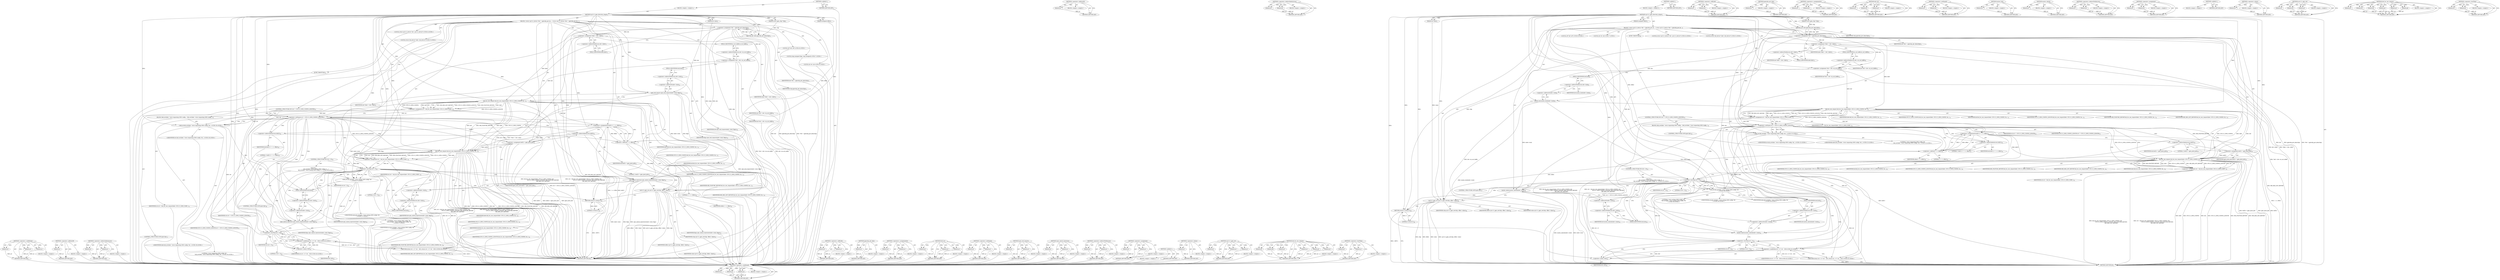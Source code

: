 digraph "&lt;operator&gt;.lessThan" {
vulnerable_222 [label=<(METHOD,&lt;operator&gt;.conditional)>];
vulnerable_223 [label=<(PARAM,p1)>];
vulnerable_224 [label=<(PARAM,p2)>];
vulnerable_225 [label=<(PARAM,p3)>];
vulnerable_226 [label=<(BLOCK,&lt;empty&gt;,&lt;empty&gt;)>];
vulnerable_227 [label=<(METHOD_RETURN,ANY)>];
vulnerable_167 [label=<(METHOD,&lt;operator&gt;.addressOf)>];
vulnerable_168 [label=<(PARAM,p1)>];
vulnerable_169 [label=<(BLOCK,&lt;empty&gt;,&lt;empty&gt;)>];
vulnerable_170 [label=<(METHOD_RETURN,ANY)>];
vulnerable_196 [label=<(METHOD,&lt;operator&gt;.indirectIndexAccess)>];
vulnerable_197 [label=<(PARAM,p1)>];
vulnerable_198 [label=<(PARAM,p2)>];
vulnerable_199 [label=<(BLOCK,&lt;empty&gt;,&lt;empty&gt;)>];
vulnerable_200 [label=<(METHOD_RETURN,ANY)>];
vulnerable_6 [label=<(METHOD,&lt;global&gt;)<SUB>1</SUB>>];
vulnerable_7 [label=<(BLOCK,&lt;empty&gt;,&lt;empty&gt;)<SUB>1</SUB>>];
vulnerable_8 [label=<(METHOD,cp2112_gpio_direction_output)<SUB>1</SUB>>];
vulnerable_9 [label=<(PARAM,struct gpio_chip *chip)<SUB>1</SUB>>];
vulnerable_10 [label=<(PARAM,unsigned offset)<SUB>2</SUB>>];
vulnerable_11 [label=<(PARAM,int value)<SUB>2</SUB>>];
vulnerable_12 [label=<(BLOCK,{
 	struct cp2112_device *dev = gpiochip_get_da...,{
 	struct cp2112_device *dev = gpiochip_get_da...)<SUB>3</SUB>>];
vulnerable_13 [label="<(LOCAL,struct cp2112_device* dev: cp2112_device*)<SUB>4</SUB>>"];
vulnerable_14 [label=<(&lt;operator&gt;.assignment,*dev = gpiochip_get_data(chip))<SUB>4</SUB>>];
vulnerable_15 [label=<(IDENTIFIER,dev,*dev = gpiochip_get_data(chip))<SUB>4</SUB>>];
vulnerable_16 [label=<(gpiochip_get_data,gpiochip_get_data(chip))<SUB>4</SUB>>];
vulnerable_17 [label=<(IDENTIFIER,chip,gpiochip_get_data(chip))<SUB>4</SUB>>];
vulnerable_18 [label="<(LOCAL,struct hid_device* hdev: hid_device*)<SUB>5</SUB>>"];
vulnerable_19 [label=<(&lt;operator&gt;.assignment,*hdev = dev-&gt;hdev)<SUB>5</SUB>>];
vulnerable_20 [label=<(IDENTIFIER,hdev,*hdev = dev-&gt;hdev)<SUB>5</SUB>>];
vulnerable_21 [label=<(&lt;operator&gt;.indirectFieldAccess,dev-&gt;hdev)<SUB>5</SUB>>];
vulnerable_22 [label=<(IDENTIFIER,dev,*hdev = dev-&gt;hdev)<SUB>5</SUB>>];
vulnerable_23 [label=<(FIELD_IDENTIFIER,hdev,hdev)<SUB>5</SUB>>];
vulnerable_24 [label="<(LOCAL,u8* buf: u8*)<SUB>6</SUB>>"];
vulnerable_25 [label=<(&lt;operator&gt;.assignment,*buf = dev-&gt;in_out_buffer)<SUB>6</SUB>>];
vulnerable_26 [label=<(IDENTIFIER,buf,*buf = dev-&gt;in_out_buffer)<SUB>6</SUB>>];
vulnerable_27 [label=<(&lt;operator&gt;.indirectFieldAccess,dev-&gt;in_out_buffer)<SUB>6</SUB>>];
vulnerable_28 [label=<(IDENTIFIER,dev,*buf = dev-&gt;in_out_buffer)<SUB>6</SUB>>];
vulnerable_29 [label=<(FIELD_IDENTIFIER,in_out_buffer,in_out_buffer)<SUB>6</SUB>>];
vulnerable_30 [label="<(LOCAL,long unsigned flags: long unsigned)<SUB>7</SUB>>"];
vulnerable_31 [label="<(LOCAL,int ret: int)<SUB>8</SUB>>"];
vulnerable_32 [label=<(spin_lock_irqsave,spin_lock_irqsave(&amp;dev-&gt;lock, flags))<SUB>10</SUB>>];
vulnerable_33 [label=<(&lt;operator&gt;.addressOf,&amp;dev-&gt;lock)<SUB>10</SUB>>];
vulnerable_34 [label=<(&lt;operator&gt;.indirectFieldAccess,dev-&gt;lock)<SUB>10</SUB>>];
vulnerable_35 [label=<(IDENTIFIER,dev,spin_lock_irqsave(&amp;dev-&gt;lock, flags))<SUB>10</SUB>>];
vulnerable_36 [label=<(FIELD_IDENTIFIER,lock,lock)<SUB>10</SUB>>];
vulnerable_37 [label=<(IDENTIFIER,flags,spin_lock_irqsave(&amp;dev-&gt;lock, flags))<SUB>10</SUB>>];
vulnerable_38 [label=<(&lt;operator&gt;.assignment,ret = hid_hw_raw_request(hdev, CP2112_GPIO_CONF...)<SUB>12</SUB>>];
vulnerable_39 [label=<(IDENTIFIER,ret,ret = hid_hw_raw_request(hdev, CP2112_GPIO_CONF...)<SUB>12</SUB>>];
vulnerable_40 [label=<(hid_hw_raw_request,hid_hw_raw_request(hdev, CP2112_GPIO_CONFIG, bu...)<SUB>12</SUB>>];
vulnerable_41 [label=<(IDENTIFIER,hdev,hid_hw_raw_request(hdev, CP2112_GPIO_CONFIG, bu...)<SUB>12</SUB>>];
vulnerable_42 [label=<(IDENTIFIER,CP2112_GPIO_CONFIG,hid_hw_raw_request(hdev, CP2112_GPIO_CONFIG, bu...)<SUB>12</SUB>>];
vulnerable_43 [label=<(IDENTIFIER,buf,hid_hw_raw_request(hdev, CP2112_GPIO_CONFIG, bu...)<SUB>12</SUB>>];
vulnerable_44 [label=<(IDENTIFIER,CP2112_GPIO_CONFIG_LENGTH,hid_hw_raw_request(hdev, CP2112_GPIO_CONFIG, bu...)<SUB>13</SUB>>];
vulnerable_45 [label=<(IDENTIFIER,HID_FEATURE_REPORT,hid_hw_raw_request(hdev, CP2112_GPIO_CONFIG, bu...)<SUB>13</SUB>>];
vulnerable_46 [label=<(IDENTIFIER,HID_REQ_GET_REPORT,hid_hw_raw_request(hdev, CP2112_GPIO_CONFIG, bu...)<SUB>14</SUB>>];
vulnerable_47 [label=<(CONTROL_STRUCTURE,IF,if (ret != CP2112_GPIO_CONFIG_LENGTH))<SUB>15</SUB>>];
vulnerable_48 [label=<(&lt;operator&gt;.notEquals,ret != CP2112_GPIO_CONFIG_LENGTH)<SUB>15</SUB>>];
vulnerable_49 [label=<(IDENTIFIER,ret,ret != CP2112_GPIO_CONFIG_LENGTH)<SUB>15</SUB>>];
vulnerable_50 [label=<(IDENTIFIER,CP2112_GPIO_CONFIG_LENGTH,ret != CP2112_GPIO_CONFIG_LENGTH)<SUB>15</SUB>>];
vulnerable_51 [label=<(BLOCK,{
		hid_err(hdev, &quot;error requesting GPIO config...,{
		hid_err(hdev, &quot;error requesting GPIO config...)<SUB>15</SUB>>];
vulnerable_52 [label="<(hid_err,hid_err(hdev, &quot;error requesting GPIO config: %d...)<SUB>16</SUB>>"];
vulnerable_53 [label="<(IDENTIFIER,hdev,hid_err(hdev, &quot;error requesting GPIO config: %d...)<SUB>16</SUB>>"];
vulnerable_54 [label="<(LITERAL,&quot;error requesting GPIO config: %d\n&quot;,hid_err(hdev, &quot;error requesting GPIO config: %d...)<SUB>16</SUB>>"];
vulnerable_55 [label="<(IDENTIFIER,ret,hid_err(hdev, &quot;error requesting GPIO config: %d...)<SUB>16</SUB>>"];
vulnerable_56 [label=<(CONTROL_STRUCTURE,GOTO,goto fail;)<SUB>17</SUB>>];
vulnerable_57 [label=<(&lt;operators&gt;.assignmentOr,buf[1] |= 1 &lt;&lt; offset)<SUB>20</SUB>>];
vulnerable_58 [label=<(&lt;operator&gt;.indirectIndexAccess,buf[1])<SUB>20</SUB>>];
vulnerable_59 [label=<(IDENTIFIER,buf,buf[1] |= 1 &lt;&lt; offset)<SUB>20</SUB>>];
vulnerable_60 [label=<(LITERAL,1,buf[1] |= 1 &lt;&lt; offset)<SUB>20</SUB>>];
vulnerable_61 [label=<(&lt;operator&gt;.shiftLeft,1 &lt;&lt; offset)<SUB>20</SUB>>];
vulnerable_62 [label=<(LITERAL,1,1 &lt;&lt; offset)<SUB>20</SUB>>];
vulnerable_63 [label=<(IDENTIFIER,offset,1 &lt;&lt; offset)<SUB>20</SUB>>];
vulnerable_64 [label=<(&lt;operator&gt;.assignment,buf[2] = gpio_push_pull)<SUB>21</SUB>>];
vulnerable_65 [label=<(&lt;operator&gt;.indirectIndexAccess,buf[2])<SUB>21</SUB>>];
vulnerable_66 [label=<(IDENTIFIER,buf,buf[2] = gpio_push_pull)<SUB>21</SUB>>];
vulnerable_67 [label=<(LITERAL,2,buf[2] = gpio_push_pull)<SUB>21</SUB>>];
vulnerable_68 [label=<(IDENTIFIER,gpio_push_pull,buf[2] = gpio_push_pull)<SUB>21</SUB>>];
vulnerable_69 [label=<(&lt;operator&gt;.assignment,ret = hid_hw_raw_request(hdev, CP2112_GPIO_CONF...)<SUB>23</SUB>>];
vulnerable_70 [label=<(IDENTIFIER,ret,ret = hid_hw_raw_request(hdev, CP2112_GPIO_CONF...)<SUB>23</SUB>>];
vulnerable_71 [label=<(hid_hw_raw_request,hid_hw_raw_request(hdev, CP2112_GPIO_CONFIG, bu...)<SUB>23</SUB>>];
vulnerable_72 [label=<(IDENTIFIER,hdev,hid_hw_raw_request(hdev, CP2112_GPIO_CONFIG, bu...)<SUB>23</SUB>>];
vulnerable_73 [label=<(IDENTIFIER,CP2112_GPIO_CONFIG,hid_hw_raw_request(hdev, CP2112_GPIO_CONFIG, bu...)<SUB>23</SUB>>];
vulnerable_74 [label=<(IDENTIFIER,buf,hid_hw_raw_request(hdev, CP2112_GPIO_CONFIG, bu...)<SUB>23</SUB>>];
vulnerable_75 [label=<(IDENTIFIER,CP2112_GPIO_CONFIG_LENGTH,hid_hw_raw_request(hdev, CP2112_GPIO_CONFIG, bu...)<SUB>24</SUB>>];
vulnerable_76 [label=<(IDENTIFIER,HID_FEATURE_REPORT,hid_hw_raw_request(hdev, CP2112_GPIO_CONFIG, bu...)<SUB>24</SUB>>];
vulnerable_77 [label=<(IDENTIFIER,HID_REQ_SET_REPORT,hid_hw_raw_request(hdev, CP2112_GPIO_CONFIG, bu...)<SUB>25</SUB>>];
vulnerable_78 [label=<(CONTROL_STRUCTURE,IF,if (ret &lt; 0))<SUB>26</SUB>>];
vulnerable_79 [label=<(&lt;operator&gt;.lessThan,ret &lt; 0)<SUB>26</SUB>>];
vulnerable_80 [label=<(IDENTIFIER,ret,ret &lt; 0)<SUB>26</SUB>>];
vulnerable_81 [label=<(LITERAL,0,ret &lt; 0)<SUB>26</SUB>>];
vulnerable_82 [label="<(BLOCK,{
		hid_err(hdev, &quot;error setting GPIO config: %...,{
		hid_err(hdev, &quot;error setting GPIO config: %...)<SUB>26</SUB>>"];
vulnerable_83 [label="<(hid_err,hid_err(hdev, &quot;error setting GPIO config: %d\n&quot;...)<SUB>27</SUB>>"];
vulnerable_84 [label="<(IDENTIFIER,hdev,hid_err(hdev, &quot;error setting GPIO config: %d\n&quot;...)<SUB>27</SUB>>"];
vulnerable_85 [label="<(LITERAL,&quot;error setting GPIO config: %d\n&quot;,hid_err(hdev, &quot;error setting GPIO config: %d\n&quot;...)<SUB>27</SUB>>"];
vulnerable_86 [label="<(IDENTIFIER,ret,hid_err(hdev, &quot;error setting GPIO config: %d\n&quot;...)<SUB>27</SUB>>"];
vulnerable_87 [label=<(CONTROL_STRUCTURE,GOTO,goto fail;)<SUB>28</SUB>>];
vulnerable_88 [label=<(spin_unlock_irqrestore,spin_unlock_irqrestore(&amp;dev-&gt;lock, flags))<SUB>31</SUB>>];
vulnerable_89 [label=<(&lt;operator&gt;.addressOf,&amp;dev-&gt;lock)<SUB>31</SUB>>];
vulnerable_90 [label=<(&lt;operator&gt;.indirectFieldAccess,dev-&gt;lock)<SUB>31</SUB>>];
vulnerable_91 [label=<(IDENTIFIER,dev,spin_unlock_irqrestore(&amp;dev-&gt;lock, flags))<SUB>31</SUB>>];
vulnerable_92 [label=<(FIELD_IDENTIFIER,lock,lock)<SUB>31</SUB>>];
vulnerable_93 [label=<(IDENTIFIER,flags,spin_unlock_irqrestore(&amp;dev-&gt;lock, flags))<SUB>31</SUB>>];
vulnerable_94 [label=<(cp2112_gpio_set,cp2112_gpio_set(chip, offset, value))<SUB>37</SUB>>];
vulnerable_95 [label=<(IDENTIFIER,chip,cp2112_gpio_set(chip, offset, value))<SUB>37</SUB>>];
vulnerable_96 [label=<(IDENTIFIER,offset,cp2112_gpio_set(chip, offset, value))<SUB>37</SUB>>];
vulnerable_97 [label=<(IDENTIFIER,value,cp2112_gpio_set(chip, offset, value))<SUB>37</SUB>>];
vulnerable_98 [label=<(RETURN,return 0;,return 0;)<SUB>39</SUB>>];
vulnerable_99 [label=<(LITERAL,0,return 0;)<SUB>39</SUB>>];
vulnerable_100 [label=<(JUMP_TARGET,fail)<SUB>41</SUB>>];
vulnerable_101 [label=<(spin_unlock_irqrestore,spin_unlock_irqrestore(&amp;dev-&gt;lock, flags))<SUB>42</SUB>>];
vulnerable_102 [label=<(&lt;operator&gt;.addressOf,&amp;dev-&gt;lock)<SUB>42</SUB>>];
vulnerable_103 [label=<(&lt;operator&gt;.indirectFieldAccess,dev-&gt;lock)<SUB>42</SUB>>];
vulnerable_104 [label=<(IDENTIFIER,dev,spin_unlock_irqrestore(&amp;dev-&gt;lock, flags))<SUB>42</SUB>>];
vulnerable_105 [label=<(FIELD_IDENTIFIER,lock,lock)<SUB>42</SUB>>];
vulnerable_106 [label=<(IDENTIFIER,flags,spin_unlock_irqrestore(&amp;dev-&gt;lock, flags))<SUB>42</SUB>>];
vulnerable_107 [label="<(RETURN,return ret &lt; 0 ? ret : -EIO;,return ret &lt; 0 ? ret : -EIO;)<SUB>43</SUB>>"];
vulnerable_108 [label="<(&lt;operator&gt;.conditional,ret &lt; 0 ? ret : -EIO)<SUB>43</SUB>>"];
vulnerable_109 [label=<(&lt;operator&gt;.lessThan,ret &lt; 0)<SUB>43</SUB>>];
vulnerable_110 [label=<(IDENTIFIER,ret,ret &lt; 0)<SUB>43</SUB>>];
vulnerable_111 [label=<(LITERAL,0,ret &lt; 0)<SUB>43</SUB>>];
vulnerable_112 [label="<(IDENTIFIER,ret,ret &lt; 0 ? ret : -EIO)<SUB>43</SUB>>"];
vulnerable_113 [label=<(&lt;operator&gt;.minus,-EIO)<SUB>43</SUB>>];
vulnerable_114 [label=<(IDENTIFIER,EIO,-EIO)<SUB>43</SUB>>];
vulnerable_115 [label=<(METHOD_RETURN,int)<SUB>1</SUB>>];
vulnerable_117 [label=<(METHOD_RETURN,ANY)<SUB>1</SUB>>];
vulnerable_201 [label=<(METHOD,&lt;operator&gt;.shiftLeft)>];
vulnerable_202 [label=<(PARAM,p1)>];
vulnerable_203 [label=<(PARAM,p2)>];
vulnerable_204 [label=<(BLOCK,&lt;empty&gt;,&lt;empty&gt;)>];
vulnerable_205 [label=<(METHOD_RETURN,ANY)>];
vulnerable_153 [label=<(METHOD,gpiochip_get_data)>];
vulnerable_154 [label=<(PARAM,p1)>];
vulnerable_155 [label=<(BLOCK,&lt;empty&gt;,&lt;empty&gt;)>];
vulnerable_156 [label=<(METHOD_RETURN,ANY)>];
vulnerable_191 [label=<(METHOD,&lt;operators&gt;.assignmentOr)>];
vulnerable_192 [label=<(PARAM,p1)>];
vulnerable_193 [label=<(PARAM,p2)>];
vulnerable_194 [label=<(BLOCK,&lt;empty&gt;,&lt;empty&gt;)>];
vulnerable_195 [label=<(METHOD_RETURN,ANY)>];
vulnerable_185 [label=<(METHOD,hid_err)>];
vulnerable_186 [label=<(PARAM,p1)>];
vulnerable_187 [label=<(PARAM,p2)>];
vulnerable_188 [label=<(PARAM,p3)>];
vulnerable_189 [label=<(BLOCK,&lt;empty&gt;,&lt;empty&gt;)>];
vulnerable_190 [label=<(METHOD_RETURN,ANY)>];
vulnerable_180 [label=<(METHOD,&lt;operator&gt;.notEquals)>];
vulnerable_181 [label=<(PARAM,p1)>];
vulnerable_182 [label=<(PARAM,p2)>];
vulnerable_183 [label=<(BLOCK,&lt;empty&gt;,&lt;empty&gt;)>];
vulnerable_184 [label=<(METHOD_RETURN,ANY)>];
vulnerable_162 [label=<(METHOD,spin_lock_irqsave)>];
vulnerable_163 [label=<(PARAM,p1)>];
vulnerable_164 [label=<(PARAM,p2)>];
vulnerable_165 [label=<(BLOCK,&lt;empty&gt;,&lt;empty&gt;)>];
vulnerable_166 [label=<(METHOD_RETURN,ANY)>];
vulnerable_211 [label=<(METHOD,spin_unlock_irqrestore)>];
vulnerable_212 [label=<(PARAM,p1)>];
vulnerable_213 [label=<(PARAM,p2)>];
vulnerable_214 [label=<(BLOCK,&lt;empty&gt;,&lt;empty&gt;)>];
vulnerable_215 [label=<(METHOD_RETURN,ANY)>];
vulnerable_157 [label=<(METHOD,&lt;operator&gt;.indirectFieldAccess)>];
vulnerable_158 [label=<(PARAM,p1)>];
vulnerable_159 [label=<(PARAM,p2)>];
vulnerable_160 [label=<(BLOCK,&lt;empty&gt;,&lt;empty&gt;)>];
vulnerable_161 [label=<(METHOD_RETURN,ANY)>];
vulnerable_148 [label=<(METHOD,&lt;operator&gt;.assignment)>];
vulnerable_149 [label=<(PARAM,p1)>];
vulnerable_150 [label=<(PARAM,p2)>];
vulnerable_151 [label=<(BLOCK,&lt;empty&gt;,&lt;empty&gt;)>];
vulnerable_152 [label=<(METHOD_RETURN,ANY)>];
vulnerable_142 [label=<(METHOD,&lt;global&gt;)<SUB>1</SUB>>];
vulnerable_143 [label=<(BLOCK,&lt;empty&gt;,&lt;empty&gt;)>];
vulnerable_144 [label=<(METHOD_RETURN,ANY)>];
vulnerable_228 [label=<(METHOD,&lt;operator&gt;.minus)>];
vulnerable_229 [label=<(PARAM,p1)>];
vulnerable_230 [label=<(BLOCK,&lt;empty&gt;,&lt;empty&gt;)>];
vulnerable_231 [label=<(METHOD_RETURN,ANY)>];
vulnerable_216 [label=<(METHOD,cp2112_gpio_set)>];
vulnerable_217 [label=<(PARAM,p1)>];
vulnerable_218 [label=<(PARAM,p2)>];
vulnerable_219 [label=<(PARAM,p3)>];
vulnerable_220 [label=<(BLOCK,&lt;empty&gt;,&lt;empty&gt;)>];
vulnerable_221 [label=<(METHOD_RETURN,ANY)>];
vulnerable_171 [label=<(METHOD,hid_hw_raw_request)>];
vulnerable_172 [label=<(PARAM,p1)>];
vulnerable_173 [label=<(PARAM,p2)>];
vulnerable_174 [label=<(PARAM,p3)>];
vulnerable_175 [label=<(PARAM,p4)>];
vulnerable_176 [label=<(PARAM,p5)>];
vulnerable_177 [label=<(PARAM,p6)>];
vulnerable_178 [label=<(BLOCK,&lt;empty&gt;,&lt;empty&gt;)>];
vulnerable_179 [label=<(METHOD_RETURN,ANY)>];
vulnerable_206 [label=<(METHOD,&lt;operator&gt;.lessThan)>];
vulnerable_207 [label=<(PARAM,p1)>];
vulnerable_208 [label=<(PARAM,p2)>];
vulnerable_209 [label=<(BLOCK,&lt;empty&gt;,&lt;empty&gt;)>];
vulnerable_210 [label=<(METHOD_RETURN,ANY)>];
fixed_214 [label=<(METHOD,&lt;operator&gt;.conditional)>];
fixed_215 [label=<(PARAM,p1)>];
fixed_216 [label=<(PARAM,p2)>];
fixed_217 [label=<(PARAM,p3)>];
fixed_218 [label=<(BLOCK,&lt;empty&gt;,&lt;empty&gt;)>];
fixed_219 [label=<(METHOD_RETURN,ANY)>];
fixed_160 [label=<(METHOD,&lt;operator&gt;.addressOf)>];
fixed_161 [label=<(PARAM,p1)>];
fixed_162 [label=<(BLOCK,&lt;empty&gt;,&lt;empty&gt;)>];
fixed_163 [label=<(METHOD_RETURN,ANY)>];
fixed_189 [label=<(METHOD,&lt;operator&gt;.indirectIndexAccess)>];
fixed_190 [label=<(PARAM,p1)>];
fixed_191 [label=<(PARAM,p2)>];
fixed_192 [label=<(BLOCK,&lt;empty&gt;,&lt;empty&gt;)>];
fixed_193 [label=<(METHOD_RETURN,ANY)>];
fixed_6 [label=<(METHOD,&lt;global&gt;)<SUB>1</SUB>>];
fixed_7 [label=<(BLOCK,&lt;empty&gt;,&lt;empty&gt;)<SUB>1</SUB>>];
fixed_8 [label=<(METHOD,cp2112_gpio_direction_output)<SUB>1</SUB>>];
fixed_9 [label=<(PARAM,struct gpio_chip *chip)<SUB>1</SUB>>];
fixed_10 [label=<(PARAM,unsigned offset)<SUB>2</SUB>>];
fixed_11 [label=<(PARAM,int value)<SUB>2</SUB>>];
fixed_12 [label=<(BLOCK,{
 	struct cp2112_device *dev = gpiochip_get_da...,{
 	struct cp2112_device *dev = gpiochip_get_da...)<SUB>3</SUB>>];
fixed_13 [label="<(LOCAL,struct cp2112_device* dev: cp2112_device*)<SUB>4</SUB>>"];
fixed_14 [label=<(&lt;operator&gt;.assignment,*dev = gpiochip_get_data(chip))<SUB>4</SUB>>];
fixed_15 [label=<(IDENTIFIER,dev,*dev = gpiochip_get_data(chip))<SUB>4</SUB>>];
fixed_16 [label=<(gpiochip_get_data,gpiochip_get_data(chip))<SUB>4</SUB>>];
fixed_17 [label=<(IDENTIFIER,chip,gpiochip_get_data(chip))<SUB>4</SUB>>];
fixed_18 [label="<(LOCAL,struct hid_device* hdev: hid_device*)<SUB>5</SUB>>"];
fixed_19 [label=<(&lt;operator&gt;.assignment,*hdev = dev-&gt;hdev)<SUB>5</SUB>>];
fixed_20 [label=<(IDENTIFIER,hdev,*hdev = dev-&gt;hdev)<SUB>5</SUB>>];
fixed_21 [label=<(&lt;operator&gt;.indirectFieldAccess,dev-&gt;hdev)<SUB>5</SUB>>];
fixed_22 [label=<(IDENTIFIER,dev,*hdev = dev-&gt;hdev)<SUB>5</SUB>>];
fixed_23 [label=<(FIELD_IDENTIFIER,hdev,hdev)<SUB>5</SUB>>];
fixed_24 [label="<(LOCAL,u8* buf: u8*)<SUB>6</SUB>>"];
fixed_25 [label=<(&lt;operator&gt;.assignment,*buf = dev-&gt;in_out_buffer)<SUB>6</SUB>>];
fixed_26 [label=<(IDENTIFIER,buf,*buf = dev-&gt;in_out_buffer)<SUB>6</SUB>>];
fixed_27 [label=<(&lt;operator&gt;.indirectFieldAccess,dev-&gt;in_out_buffer)<SUB>6</SUB>>];
fixed_28 [label=<(IDENTIFIER,dev,*buf = dev-&gt;in_out_buffer)<SUB>6</SUB>>];
fixed_29 [label=<(FIELD_IDENTIFIER,in_out_buffer,in_out_buffer)<SUB>6</SUB>>];
fixed_30 [label="<(LOCAL,int ret: int)<SUB>7</SUB>>"];
fixed_31 [label=<(mutex_lock,mutex_lock(&amp;dev-&gt;lock))<SUB>9</SUB>>];
fixed_32 [label=<(&lt;operator&gt;.addressOf,&amp;dev-&gt;lock)<SUB>9</SUB>>];
fixed_33 [label=<(&lt;operator&gt;.indirectFieldAccess,dev-&gt;lock)<SUB>9</SUB>>];
fixed_34 [label=<(IDENTIFIER,dev,mutex_lock(&amp;dev-&gt;lock))<SUB>9</SUB>>];
fixed_35 [label=<(FIELD_IDENTIFIER,lock,lock)<SUB>9</SUB>>];
fixed_36 [label=<(&lt;operator&gt;.assignment,ret = hid_hw_raw_request(hdev, CP2112_GPIO_CONF...)<SUB>11</SUB>>];
fixed_37 [label=<(IDENTIFIER,ret,ret = hid_hw_raw_request(hdev, CP2112_GPIO_CONF...)<SUB>11</SUB>>];
fixed_38 [label=<(hid_hw_raw_request,hid_hw_raw_request(hdev, CP2112_GPIO_CONFIG, bu...)<SUB>11</SUB>>];
fixed_39 [label=<(IDENTIFIER,hdev,hid_hw_raw_request(hdev, CP2112_GPIO_CONFIG, bu...)<SUB>11</SUB>>];
fixed_40 [label=<(IDENTIFIER,CP2112_GPIO_CONFIG,hid_hw_raw_request(hdev, CP2112_GPIO_CONFIG, bu...)<SUB>11</SUB>>];
fixed_41 [label=<(IDENTIFIER,buf,hid_hw_raw_request(hdev, CP2112_GPIO_CONFIG, bu...)<SUB>11</SUB>>];
fixed_42 [label=<(IDENTIFIER,CP2112_GPIO_CONFIG_LENGTH,hid_hw_raw_request(hdev, CP2112_GPIO_CONFIG, bu...)<SUB>12</SUB>>];
fixed_43 [label=<(IDENTIFIER,HID_FEATURE_REPORT,hid_hw_raw_request(hdev, CP2112_GPIO_CONFIG, bu...)<SUB>12</SUB>>];
fixed_44 [label=<(IDENTIFIER,HID_REQ_GET_REPORT,hid_hw_raw_request(hdev, CP2112_GPIO_CONFIG, bu...)<SUB>13</SUB>>];
fixed_45 [label=<(CONTROL_STRUCTURE,IF,if (ret != CP2112_GPIO_CONFIG_LENGTH))<SUB>14</SUB>>];
fixed_46 [label=<(&lt;operator&gt;.notEquals,ret != CP2112_GPIO_CONFIG_LENGTH)<SUB>14</SUB>>];
fixed_47 [label=<(IDENTIFIER,ret,ret != CP2112_GPIO_CONFIG_LENGTH)<SUB>14</SUB>>];
fixed_48 [label=<(IDENTIFIER,CP2112_GPIO_CONFIG_LENGTH,ret != CP2112_GPIO_CONFIG_LENGTH)<SUB>14</SUB>>];
fixed_49 [label=<(BLOCK,{
		hid_err(hdev, &quot;error requesting GPIO config...,{
		hid_err(hdev, &quot;error requesting GPIO config...)<SUB>14</SUB>>];
fixed_50 [label="<(hid_err,hid_err(hdev, &quot;error requesting GPIO config: %d...)<SUB>15</SUB>>"];
fixed_51 [label="<(IDENTIFIER,hdev,hid_err(hdev, &quot;error requesting GPIO config: %d...)<SUB>15</SUB>>"];
fixed_52 [label="<(LITERAL,&quot;error requesting GPIO config: %d\n&quot;,hid_err(hdev, &quot;error requesting GPIO config: %d...)<SUB>15</SUB>>"];
fixed_53 [label="<(IDENTIFIER,ret,hid_err(hdev, &quot;error requesting GPIO config: %d...)<SUB>15</SUB>>"];
fixed_54 [label=<(CONTROL_STRUCTURE,GOTO,goto fail;)<SUB>16</SUB>>];
fixed_55 [label=<(&lt;operators&gt;.assignmentOr,buf[1] |= 1 &lt;&lt; offset)<SUB>19</SUB>>];
fixed_56 [label=<(&lt;operator&gt;.indirectIndexAccess,buf[1])<SUB>19</SUB>>];
fixed_57 [label=<(IDENTIFIER,buf,buf[1] |= 1 &lt;&lt; offset)<SUB>19</SUB>>];
fixed_58 [label=<(LITERAL,1,buf[1] |= 1 &lt;&lt; offset)<SUB>19</SUB>>];
fixed_59 [label=<(&lt;operator&gt;.shiftLeft,1 &lt;&lt; offset)<SUB>19</SUB>>];
fixed_60 [label=<(LITERAL,1,1 &lt;&lt; offset)<SUB>19</SUB>>];
fixed_61 [label=<(IDENTIFIER,offset,1 &lt;&lt; offset)<SUB>19</SUB>>];
fixed_62 [label=<(&lt;operator&gt;.assignment,buf[2] = gpio_push_pull)<SUB>20</SUB>>];
fixed_63 [label=<(&lt;operator&gt;.indirectIndexAccess,buf[2])<SUB>20</SUB>>];
fixed_64 [label=<(IDENTIFIER,buf,buf[2] = gpio_push_pull)<SUB>20</SUB>>];
fixed_65 [label=<(LITERAL,2,buf[2] = gpio_push_pull)<SUB>20</SUB>>];
fixed_66 [label=<(IDENTIFIER,gpio_push_pull,buf[2] = gpio_push_pull)<SUB>20</SUB>>];
fixed_67 [label=<(&lt;operator&gt;.assignment,ret = hid_hw_raw_request(hdev, CP2112_GPIO_CONF...)<SUB>22</SUB>>];
fixed_68 [label=<(IDENTIFIER,ret,ret = hid_hw_raw_request(hdev, CP2112_GPIO_CONF...)<SUB>22</SUB>>];
fixed_69 [label=<(hid_hw_raw_request,hid_hw_raw_request(hdev, CP2112_GPIO_CONFIG, bu...)<SUB>22</SUB>>];
fixed_70 [label=<(IDENTIFIER,hdev,hid_hw_raw_request(hdev, CP2112_GPIO_CONFIG, bu...)<SUB>22</SUB>>];
fixed_71 [label=<(IDENTIFIER,CP2112_GPIO_CONFIG,hid_hw_raw_request(hdev, CP2112_GPIO_CONFIG, bu...)<SUB>22</SUB>>];
fixed_72 [label=<(IDENTIFIER,buf,hid_hw_raw_request(hdev, CP2112_GPIO_CONFIG, bu...)<SUB>22</SUB>>];
fixed_73 [label=<(IDENTIFIER,CP2112_GPIO_CONFIG_LENGTH,hid_hw_raw_request(hdev, CP2112_GPIO_CONFIG, bu...)<SUB>23</SUB>>];
fixed_74 [label=<(IDENTIFIER,HID_FEATURE_REPORT,hid_hw_raw_request(hdev, CP2112_GPIO_CONFIG, bu...)<SUB>23</SUB>>];
fixed_75 [label=<(IDENTIFIER,HID_REQ_SET_REPORT,hid_hw_raw_request(hdev, CP2112_GPIO_CONFIG, bu...)<SUB>24</SUB>>];
fixed_76 [label=<(CONTROL_STRUCTURE,IF,if (ret &lt; 0))<SUB>25</SUB>>];
fixed_77 [label=<(&lt;operator&gt;.lessThan,ret &lt; 0)<SUB>25</SUB>>];
fixed_78 [label=<(IDENTIFIER,ret,ret &lt; 0)<SUB>25</SUB>>];
fixed_79 [label=<(LITERAL,0,ret &lt; 0)<SUB>25</SUB>>];
fixed_80 [label="<(BLOCK,{
		hid_err(hdev, &quot;error setting GPIO config: %...,{
		hid_err(hdev, &quot;error setting GPIO config: %...)<SUB>25</SUB>>"];
fixed_81 [label="<(hid_err,hid_err(hdev, &quot;error setting GPIO config: %d\n&quot;...)<SUB>26</SUB>>"];
fixed_82 [label="<(IDENTIFIER,hdev,hid_err(hdev, &quot;error setting GPIO config: %d\n&quot;...)<SUB>26</SUB>>"];
fixed_83 [label="<(LITERAL,&quot;error setting GPIO config: %d\n&quot;,hid_err(hdev, &quot;error setting GPIO config: %d\n&quot;...)<SUB>26</SUB>>"];
fixed_84 [label="<(IDENTIFIER,ret,hid_err(hdev, &quot;error setting GPIO config: %d\n&quot;...)<SUB>26</SUB>>"];
fixed_85 [label=<(CONTROL_STRUCTURE,GOTO,goto fail;)<SUB>27</SUB>>];
fixed_86 [label=<(mutex_unlock,mutex_unlock(&amp;dev-&gt;lock))<SUB>30</SUB>>];
fixed_87 [label=<(&lt;operator&gt;.addressOf,&amp;dev-&gt;lock)<SUB>30</SUB>>];
fixed_88 [label=<(&lt;operator&gt;.indirectFieldAccess,dev-&gt;lock)<SUB>30</SUB>>];
fixed_89 [label=<(IDENTIFIER,dev,mutex_unlock(&amp;dev-&gt;lock))<SUB>30</SUB>>];
fixed_90 [label=<(FIELD_IDENTIFIER,lock,lock)<SUB>30</SUB>>];
fixed_91 [label=<(cp2112_gpio_set,cp2112_gpio_set(chip, offset, value))<SUB>36</SUB>>];
fixed_92 [label=<(IDENTIFIER,chip,cp2112_gpio_set(chip, offset, value))<SUB>36</SUB>>];
fixed_93 [label=<(IDENTIFIER,offset,cp2112_gpio_set(chip, offset, value))<SUB>36</SUB>>];
fixed_94 [label=<(IDENTIFIER,value,cp2112_gpio_set(chip, offset, value))<SUB>36</SUB>>];
fixed_95 [label=<(RETURN,return 0;,return 0;)<SUB>38</SUB>>];
fixed_96 [label=<(LITERAL,0,return 0;)<SUB>38</SUB>>];
fixed_97 [label=<(JUMP_TARGET,fail)<SUB>40</SUB>>];
fixed_98 [label=<(mutex_unlock,mutex_unlock(&amp;dev-&gt;lock))<SUB>41</SUB>>];
fixed_99 [label=<(&lt;operator&gt;.addressOf,&amp;dev-&gt;lock)<SUB>41</SUB>>];
fixed_100 [label=<(&lt;operator&gt;.indirectFieldAccess,dev-&gt;lock)<SUB>41</SUB>>];
fixed_101 [label=<(IDENTIFIER,dev,mutex_unlock(&amp;dev-&gt;lock))<SUB>41</SUB>>];
fixed_102 [label=<(FIELD_IDENTIFIER,lock,lock)<SUB>41</SUB>>];
fixed_103 [label="<(RETURN,return ret &lt; 0 ? ret : -EIO;,return ret &lt; 0 ? ret : -EIO;)<SUB>42</SUB>>"];
fixed_104 [label="<(&lt;operator&gt;.conditional,ret &lt; 0 ? ret : -EIO)<SUB>42</SUB>>"];
fixed_105 [label=<(&lt;operator&gt;.lessThan,ret &lt; 0)<SUB>42</SUB>>];
fixed_106 [label=<(IDENTIFIER,ret,ret &lt; 0)<SUB>42</SUB>>];
fixed_107 [label=<(LITERAL,0,ret &lt; 0)<SUB>42</SUB>>];
fixed_108 [label="<(IDENTIFIER,ret,ret &lt; 0 ? ret : -EIO)<SUB>42</SUB>>"];
fixed_109 [label=<(&lt;operator&gt;.minus,-EIO)<SUB>42</SUB>>];
fixed_110 [label=<(IDENTIFIER,EIO,-EIO)<SUB>42</SUB>>];
fixed_111 [label=<(METHOD_RETURN,int)<SUB>1</SUB>>];
fixed_113 [label=<(METHOD_RETURN,ANY)<SUB>1</SUB>>];
fixed_194 [label=<(METHOD,&lt;operator&gt;.shiftLeft)>];
fixed_195 [label=<(PARAM,p1)>];
fixed_196 [label=<(PARAM,p2)>];
fixed_197 [label=<(BLOCK,&lt;empty&gt;,&lt;empty&gt;)>];
fixed_198 [label=<(METHOD_RETURN,ANY)>];
fixed_147 [label=<(METHOD,gpiochip_get_data)>];
fixed_148 [label=<(PARAM,p1)>];
fixed_149 [label=<(BLOCK,&lt;empty&gt;,&lt;empty&gt;)>];
fixed_150 [label=<(METHOD_RETURN,ANY)>];
fixed_184 [label=<(METHOD,&lt;operators&gt;.assignmentOr)>];
fixed_185 [label=<(PARAM,p1)>];
fixed_186 [label=<(PARAM,p2)>];
fixed_187 [label=<(BLOCK,&lt;empty&gt;,&lt;empty&gt;)>];
fixed_188 [label=<(METHOD_RETURN,ANY)>];
fixed_178 [label=<(METHOD,hid_err)>];
fixed_179 [label=<(PARAM,p1)>];
fixed_180 [label=<(PARAM,p2)>];
fixed_181 [label=<(PARAM,p3)>];
fixed_182 [label=<(BLOCK,&lt;empty&gt;,&lt;empty&gt;)>];
fixed_183 [label=<(METHOD_RETURN,ANY)>];
fixed_173 [label=<(METHOD,&lt;operator&gt;.notEquals)>];
fixed_174 [label=<(PARAM,p1)>];
fixed_175 [label=<(PARAM,p2)>];
fixed_176 [label=<(BLOCK,&lt;empty&gt;,&lt;empty&gt;)>];
fixed_177 [label=<(METHOD_RETURN,ANY)>];
fixed_156 [label=<(METHOD,mutex_lock)>];
fixed_157 [label=<(PARAM,p1)>];
fixed_158 [label=<(BLOCK,&lt;empty&gt;,&lt;empty&gt;)>];
fixed_159 [label=<(METHOD_RETURN,ANY)>];
fixed_204 [label=<(METHOD,mutex_unlock)>];
fixed_205 [label=<(PARAM,p1)>];
fixed_206 [label=<(BLOCK,&lt;empty&gt;,&lt;empty&gt;)>];
fixed_207 [label=<(METHOD_RETURN,ANY)>];
fixed_151 [label=<(METHOD,&lt;operator&gt;.indirectFieldAccess)>];
fixed_152 [label=<(PARAM,p1)>];
fixed_153 [label=<(PARAM,p2)>];
fixed_154 [label=<(BLOCK,&lt;empty&gt;,&lt;empty&gt;)>];
fixed_155 [label=<(METHOD_RETURN,ANY)>];
fixed_142 [label=<(METHOD,&lt;operator&gt;.assignment)>];
fixed_143 [label=<(PARAM,p1)>];
fixed_144 [label=<(PARAM,p2)>];
fixed_145 [label=<(BLOCK,&lt;empty&gt;,&lt;empty&gt;)>];
fixed_146 [label=<(METHOD_RETURN,ANY)>];
fixed_136 [label=<(METHOD,&lt;global&gt;)<SUB>1</SUB>>];
fixed_137 [label=<(BLOCK,&lt;empty&gt;,&lt;empty&gt;)>];
fixed_138 [label=<(METHOD_RETURN,ANY)>];
fixed_220 [label=<(METHOD,&lt;operator&gt;.minus)>];
fixed_221 [label=<(PARAM,p1)>];
fixed_222 [label=<(BLOCK,&lt;empty&gt;,&lt;empty&gt;)>];
fixed_223 [label=<(METHOD_RETURN,ANY)>];
fixed_208 [label=<(METHOD,cp2112_gpio_set)>];
fixed_209 [label=<(PARAM,p1)>];
fixed_210 [label=<(PARAM,p2)>];
fixed_211 [label=<(PARAM,p3)>];
fixed_212 [label=<(BLOCK,&lt;empty&gt;,&lt;empty&gt;)>];
fixed_213 [label=<(METHOD_RETURN,ANY)>];
fixed_164 [label=<(METHOD,hid_hw_raw_request)>];
fixed_165 [label=<(PARAM,p1)>];
fixed_166 [label=<(PARAM,p2)>];
fixed_167 [label=<(PARAM,p3)>];
fixed_168 [label=<(PARAM,p4)>];
fixed_169 [label=<(PARAM,p5)>];
fixed_170 [label=<(PARAM,p6)>];
fixed_171 [label=<(BLOCK,&lt;empty&gt;,&lt;empty&gt;)>];
fixed_172 [label=<(METHOD_RETURN,ANY)>];
fixed_199 [label=<(METHOD,&lt;operator&gt;.lessThan)>];
fixed_200 [label=<(PARAM,p1)>];
fixed_201 [label=<(PARAM,p2)>];
fixed_202 [label=<(BLOCK,&lt;empty&gt;,&lt;empty&gt;)>];
fixed_203 [label=<(METHOD_RETURN,ANY)>];
vulnerable_222 -> vulnerable_223  [key=0, label="AST: "];
vulnerable_222 -> vulnerable_223  [key=1, label="DDG: "];
vulnerable_222 -> vulnerable_226  [key=0, label="AST: "];
vulnerable_222 -> vulnerable_224  [key=0, label="AST: "];
vulnerable_222 -> vulnerable_224  [key=1, label="DDG: "];
vulnerable_222 -> vulnerable_227  [key=0, label="AST: "];
vulnerable_222 -> vulnerable_227  [key=1, label="CFG: "];
vulnerable_222 -> vulnerable_225  [key=0, label="AST: "];
vulnerable_222 -> vulnerable_225  [key=1, label="DDG: "];
vulnerable_223 -> vulnerable_227  [key=0, label="DDG: p1"];
vulnerable_224 -> vulnerable_227  [key=0, label="DDG: p2"];
vulnerable_225 -> vulnerable_227  [key=0, label="DDG: p3"];
vulnerable_226 -> fixed_214  [key=0];
vulnerable_227 -> fixed_214  [key=0];
vulnerable_167 -> vulnerable_168  [key=0, label="AST: "];
vulnerable_167 -> vulnerable_168  [key=1, label="DDG: "];
vulnerable_167 -> vulnerable_169  [key=0, label="AST: "];
vulnerable_167 -> vulnerable_170  [key=0, label="AST: "];
vulnerable_167 -> vulnerable_170  [key=1, label="CFG: "];
vulnerable_168 -> vulnerable_170  [key=0, label="DDG: p1"];
vulnerable_169 -> fixed_214  [key=0];
vulnerable_170 -> fixed_214  [key=0];
vulnerable_196 -> vulnerable_197  [key=0, label="AST: "];
vulnerable_196 -> vulnerable_197  [key=1, label="DDG: "];
vulnerable_196 -> vulnerable_199  [key=0, label="AST: "];
vulnerable_196 -> vulnerable_198  [key=0, label="AST: "];
vulnerable_196 -> vulnerable_198  [key=1, label="DDG: "];
vulnerable_196 -> vulnerable_200  [key=0, label="AST: "];
vulnerable_196 -> vulnerable_200  [key=1, label="CFG: "];
vulnerable_197 -> vulnerable_200  [key=0, label="DDG: p1"];
vulnerable_198 -> vulnerable_200  [key=0, label="DDG: p2"];
vulnerable_199 -> fixed_214  [key=0];
vulnerable_200 -> fixed_214  [key=0];
vulnerable_6 -> vulnerable_7  [key=0, label="AST: "];
vulnerable_6 -> vulnerable_117  [key=0, label="AST: "];
vulnerable_6 -> vulnerable_117  [key=1, label="CFG: "];
vulnerable_7 -> vulnerable_8  [key=0, label="AST: "];
vulnerable_8 -> vulnerable_9  [key=0, label="AST: "];
vulnerable_8 -> vulnerable_9  [key=1, label="DDG: "];
vulnerable_8 -> vulnerable_10  [key=0, label="AST: "];
vulnerable_8 -> vulnerable_10  [key=1, label="DDG: "];
vulnerable_8 -> vulnerable_11  [key=0, label="AST: "];
vulnerable_8 -> vulnerable_11  [key=1, label="DDG: "];
vulnerable_8 -> vulnerable_12  [key=0, label="AST: "];
vulnerable_8 -> vulnerable_115  [key=0, label="AST: "];
vulnerable_8 -> vulnerable_16  [key=0, label="CFG: "];
vulnerable_8 -> vulnerable_16  [key=1, label="DDG: "];
vulnerable_8 -> vulnerable_64  [key=0, label="DDG: "];
vulnerable_8 -> vulnerable_98  [key=0, label="DDG: "];
vulnerable_8 -> vulnerable_32  [key=0, label="DDG: "];
vulnerable_8 -> vulnerable_88  [key=0, label="DDG: "];
vulnerable_8 -> vulnerable_94  [key=0, label="DDG: "];
vulnerable_8 -> vulnerable_99  [key=0, label="DDG: "];
vulnerable_8 -> vulnerable_101  [key=0, label="DDG: "];
vulnerable_8 -> vulnerable_108  [key=0, label="DDG: "];
vulnerable_8 -> vulnerable_40  [key=0, label="DDG: "];
vulnerable_8 -> vulnerable_48  [key=0, label="DDG: "];
vulnerable_8 -> vulnerable_61  [key=0, label="DDG: "];
vulnerable_8 -> vulnerable_71  [key=0, label="DDG: "];
vulnerable_8 -> vulnerable_79  [key=0, label="DDG: "];
vulnerable_8 -> vulnerable_52  [key=0, label="DDG: "];
vulnerable_8 -> vulnerable_83  [key=0, label="DDG: "];
vulnerable_8 -> vulnerable_109  [key=0, label="DDG: "];
vulnerable_8 -> vulnerable_113  [key=0, label="DDG: "];
vulnerable_9 -> vulnerable_16  [key=0, label="DDG: chip"];
vulnerable_10 -> vulnerable_61  [key=0, label="DDG: offset"];
vulnerable_11 -> vulnerable_94  [key=0, label="DDG: value"];
vulnerable_12 -> vulnerable_13  [key=0, label="AST: "];
vulnerable_12 -> vulnerable_14  [key=0, label="AST: "];
vulnerable_12 -> vulnerable_18  [key=0, label="AST: "];
vulnerable_12 -> vulnerable_19  [key=0, label="AST: "];
vulnerable_12 -> vulnerable_24  [key=0, label="AST: "];
vulnerable_12 -> vulnerable_25  [key=0, label="AST: "];
vulnerable_12 -> vulnerable_30  [key=0, label="AST: "];
vulnerable_12 -> vulnerable_31  [key=0, label="AST: "];
vulnerable_12 -> vulnerable_32  [key=0, label="AST: "];
vulnerable_12 -> vulnerable_38  [key=0, label="AST: "];
vulnerable_12 -> vulnerable_47  [key=0, label="AST: "];
vulnerable_12 -> vulnerable_57  [key=0, label="AST: "];
vulnerable_12 -> vulnerable_64  [key=0, label="AST: "];
vulnerable_12 -> vulnerable_69  [key=0, label="AST: "];
vulnerable_12 -> vulnerable_78  [key=0, label="AST: "];
vulnerable_12 -> vulnerable_88  [key=0, label="AST: "];
vulnerable_12 -> vulnerable_94  [key=0, label="AST: "];
vulnerable_12 -> vulnerable_98  [key=0, label="AST: "];
vulnerable_12 -> vulnerable_100  [key=0, label="AST: "];
vulnerable_12 -> vulnerable_101  [key=0, label="AST: "];
vulnerable_12 -> vulnerable_107  [key=0, label="AST: "];
vulnerable_13 -> fixed_214  [key=0];
vulnerable_14 -> vulnerable_15  [key=0, label="AST: "];
vulnerable_14 -> vulnerable_16  [key=0, label="AST: "];
vulnerable_14 -> vulnerable_23  [key=0, label="CFG: "];
vulnerable_14 -> vulnerable_115  [key=0, label="DDG: dev"];
vulnerable_14 -> vulnerable_115  [key=1, label="DDG: gpiochip_get_data(chip)"];
vulnerable_14 -> vulnerable_115  [key=2, label="DDG: *dev = gpiochip_get_data(chip)"];
vulnerable_14 -> vulnerable_19  [key=0, label="DDG: dev"];
vulnerable_14 -> vulnerable_25  [key=0, label="DDG: dev"];
vulnerable_14 -> vulnerable_32  [key=0, label="DDG: dev"];
vulnerable_14 -> vulnerable_88  [key=0, label="DDG: dev"];
vulnerable_14 -> vulnerable_101  [key=0, label="DDG: dev"];
vulnerable_15 -> fixed_214  [key=0];
vulnerable_16 -> vulnerable_17  [key=0, label="AST: "];
vulnerable_16 -> vulnerable_14  [key=0, label="CFG: "];
vulnerable_16 -> vulnerable_14  [key=1, label="DDG: chip"];
vulnerable_16 -> vulnerable_94  [key=0, label="DDG: chip"];
vulnerable_17 -> fixed_214  [key=0];
vulnerable_18 -> fixed_214  [key=0];
vulnerable_19 -> vulnerable_20  [key=0, label="AST: "];
vulnerable_19 -> vulnerable_21  [key=0, label="AST: "];
vulnerable_19 -> vulnerable_29  [key=0, label="CFG: "];
vulnerable_19 -> vulnerable_115  [key=0, label="DDG: dev-&gt;hdev"];
vulnerable_19 -> vulnerable_115  [key=1, label="DDG: *hdev = dev-&gt;hdev"];
vulnerable_19 -> vulnerable_40  [key=0, label="DDG: hdev"];
vulnerable_20 -> fixed_214  [key=0];
vulnerable_21 -> vulnerable_22  [key=0, label="AST: "];
vulnerable_21 -> vulnerable_23  [key=0, label="AST: "];
vulnerable_21 -> vulnerable_19  [key=0, label="CFG: "];
vulnerable_22 -> fixed_214  [key=0];
vulnerable_23 -> vulnerable_21  [key=0, label="CFG: "];
vulnerable_24 -> fixed_214  [key=0];
vulnerable_25 -> vulnerable_26  [key=0, label="AST: "];
vulnerable_25 -> vulnerable_27  [key=0, label="AST: "];
vulnerable_25 -> vulnerable_36  [key=0, label="CFG: "];
vulnerable_25 -> vulnerable_115  [key=0, label="DDG: dev-&gt;in_out_buffer"];
vulnerable_25 -> vulnerable_115  [key=1, label="DDG: *buf = dev-&gt;in_out_buffer"];
vulnerable_25 -> vulnerable_40  [key=0, label="DDG: buf"];
vulnerable_26 -> fixed_214  [key=0];
vulnerable_27 -> vulnerable_28  [key=0, label="AST: "];
vulnerable_27 -> vulnerable_29  [key=0, label="AST: "];
vulnerable_27 -> vulnerable_25  [key=0, label="CFG: "];
vulnerable_28 -> fixed_214  [key=0];
vulnerable_29 -> vulnerable_27  [key=0, label="CFG: "];
vulnerable_30 -> fixed_214  [key=0];
vulnerable_31 -> fixed_214  [key=0];
vulnerable_32 -> vulnerable_33  [key=0, label="AST: "];
vulnerable_32 -> vulnerable_37  [key=0, label="AST: "];
vulnerable_32 -> vulnerable_40  [key=0, label="CFG: "];
vulnerable_32 -> vulnerable_115  [key=0, label="DDG: spin_lock_irqsave(&amp;dev-&gt;lock, flags)"];
vulnerable_32 -> vulnerable_88  [key=0, label="DDG: &amp;dev-&gt;lock"];
vulnerable_32 -> vulnerable_88  [key=1, label="DDG: flags"];
vulnerable_32 -> vulnerable_101  [key=0, label="DDG: &amp;dev-&gt;lock"];
vulnerable_32 -> vulnerable_101  [key=1, label="DDG: flags"];
vulnerable_33 -> vulnerable_34  [key=0, label="AST: "];
vulnerable_33 -> vulnerable_32  [key=0, label="CFG: "];
vulnerable_34 -> vulnerable_35  [key=0, label="AST: "];
vulnerable_34 -> vulnerable_36  [key=0, label="AST: "];
vulnerable_34 -> vulnerable_33  [key=0, label="CFG: "];
vulnerable_35 -> fixed_214  [key=0];
vulnerable_36 -> vulnerable_34  [key=0, label="CFG: "];
vulnerable_37 -> fixed_214  [key=0];
vulnerable_38 -> vulnerable_39  [key=0, label="AST: "];
vulnerable_38 -> vulnerable_40  [key=0, label="AST: "];
vulnerable_38 -> vulnerable_48  [key=0, label="CFG: "];
vulnerable_38 -> vulnerable_48  [key=1, label="DDG: ret"];
vulnerable_38 -> vulnerable_115  [key=0, label="DDG: hid_hw_raw_request(hdev, CP2112_GPIO_CONFIG, buf,
 				 CP2112_GPIO_CONFIG_LENGTH, HID_FEATURE_REPORT,
				 HID_REQ_GET_REPORT)"];
vulnerable_38 -> vulnerable_115  [key=1, label="DDG: ret = hid_hw_raw_request(hdev, CP2112_GPIO_CONFIG, buf,
 				 CP2112_GPIO_CONFIG_LENGTH, HID_FEATURE_REPORT,
				 HID_REQ_GET_REPORT)"];
vulnerable_39 -> fixed_214  [key=0];
vulnerable_40 -> vulnerable_41  [key=0, label="AST: "];
vulnerable_40 -> vulnerable_42  [key=0, label="AST: "];
vulnerable_40 -> vulnerable_43  [key=0, label="AST: "];
vulnerable_40 -> vulnerable_44  [key=0, label="AST: "];
vulnerable_40 -> vulnerable_45  [key=0, label="AST: "];
vulnerable_40 -> vulnerable_46  [key=0, label="AST: "];
vulnerable_40 -> vulnerable_38  [key=0, label="CFG: "];
vulnerable_40 -> vulnerable_38  [key=1, label="DDG: HID_REQ_GET_REPORT"];
vulnerable_40 -> vulnerable_38  [key=2, label="DDG: CP2112_GPIO_CONFIG_LENGTH"];
vulnerable_40 -> vulnerable_38  [key=3, label="DDG: HID_FEATURE_REPORT"];
vulnerable_40 -> vulnerable_38  [key=4, label="DDG: hdev"];
vulnerable_40 -> vulnerable_38  [key=5, label="DDG: CP2112_GPIO_CONFIG"];
vulnerable_40 -> vulnerable_38  [key=6, label="DDG: buf"];
vulnerable_40 -> vulnerable_115  [key=0, label="DDG: HID_REQ_GET_REPORT"];
vulnerable_40 -> vulnerable_57  [key=0, label="DDG: buf"];
vulnerable_40 -> vulnerable_48  [key=0, label="DDG: CP2112_GPIO_CONFIG_LENGTH"];
vulnerable_40 -> vulnerable_71  [key=0, label="DDG: hdev"];
vulnerable_40 -> vulnerable_71  [key=1, label="DDG: CP2112_GPIO_CONFIG"];
vulnerable_40 -> vulnerable_71  [key=2, label="DDG: buf"];
vulnerable_40 -> vulnerable_71  [key=3, label="DDG: HID_FEATURE_REPORT"];
vulnerable_40 -> vulnerable_52  [key=0, label="DDG: hdev"];
vulnerable_41 -> fixed_214  [key=0];
vulnerable_42 -> fixed_214  [key=0];
vulnerable_43 -> fixed_214  [key=0];
vulnerable_44 -> fixed_214  [key=0];
vulnerable_45 -> fixed_214  [key=0];
vulnerable_46 -> fixed_214  [key=0];
vulnerable_47 -> vulnerable_48  [key=0, label="AST: "];
vulnerable_47 -> vulnerable_51  [key=0, label="AST: "];
vulnerable_48 -> vulnerable_49  [key=0, label="AST: "];
vulnerable_48 -> vulnerable_50  [key=0, label="AST: "];
vulnerable_48 -> vulnerable_52  [key=0, label="CFG: "];
vulnerable_48 -> vulnerable_52  [key=1, label="DDG: ret"];
vulnerable_48 -> vulnerable_52  [key=2, label="CDG: "];
vulnerable_48 -> vulnerable_58  [key=0, label="CFG: "];
vulnerable_48 -> vulnerable_58  [key=1, label="CDG: "];
vulnerable_48 -> vulnerable_115  [key=0, label="DDG: ret != CP2112_GPIO_CONFIG_LENGTH"];
vulnerable_48 -> vulnerable_71  [key=0, label="DDG: CP2112_GPIO_CONFIG_LENGTH"];
vulnerable_48 -> vulnerable_71  [key=1, label="CDG: "];
vulnerable_48 -> vulnerable_107  [key=0, label="CDG: "];
vulnerable_48 -> vulnerable_64  [key=0, label="CDG: "];
vulnerable_48 -> vulnerable_57  [key=0, label="CDG: "];
vulnerable_48 -> vulnerable_102  [key=0, label="CDG: "];
vulnerable_48 -> vulnerable_103  [key=0, label="CDG: "];
vulnerable_48 -> vulnerable_69  [key=0, label="CDG: "];
vulnerable_48 -> vulnerable_65  [key=0, label="CDG: "];
vulnerable_48 -> vulnerable_101  [key=0, label="CDG: "];
vulnerable_48 -> vulnerable_79  [key=0, label="CDG: "];
vulnerable_48 -> vulnerable_61  [key=0, label="CDG: "];
vulnerable_48 -> vulnerable_105  [key=0, label="CDG: "];
vulnerable_48 -> vulnerable_108  [key=0, label="CDG: "];
vulnerable_48 -> vulnerable_109  [key=0, label="CDG: "];
vulnerable_49 -> fixed_214  [key=0];
vulnerable_50 -> fixed_214  [key=0];
vulnerable_51 -> vulnerable_52  [key=0, label="AST: "];
vulnerable_51 -> vulnerable_56  [key=0, label="AST: "];
vulnerable_52 -> vulnerable_53  [key=0, label="AST: "];
vulnerable_52 -> vulnerable_54  [key=0, label="AST: "];
vulnerable_52 -> vulnerable_55  [key=0, label="AST: "];
vulnerable_52 -> vulnerable_105  [key=0, label="CFG: "];
vulnerable_52 -> vulnerable_109  [key=0, label="DDG: ret"];
vulnerable_53 -> fixed_214  [key=0];
vulnerable_54 -> fixed_214  [key=0];
vulnerable_55 -> fixed_214  [key=0];
vulnerable_56 -> fixed_214  [key=0];
vulnerable_57 -> vulnerable_58  [key=0, label="AST: "];
vulnerable_57 -> vulnerable_61  [key=0, label="AST: "];
vulnerable_57 -> vulnerable_65  [key=0, label="CFG: "];
vulnerable_57 -> vulnerable_115  [key=0, label="DDG: buf[1]"];
vulnerable_57 -> vulnerable_115  [key=1, label="DDG: 1 &lt;&lt; offset"];
vulnerable_57 -> vulnerable_71  [key=0, label="DDG: buf[1]"];
vulnerable_58 -> vulnerable_59  [key=0, label="AST: "];
vulnerable_58 -> vulnerable_60  [key=0, label="AST: "];
vulnerable_58 -> vulnerable_61  [key=0, label="CFG: "];
vulnerable_59 -> fixed_214  [key=0];
vulnerable_60 -> fixed_214  [key=0];
vulnerable_61 -> vulnerable_62  [key=0, label="AST: "];
vulnerable_61 -> vulnerable_63  [key=0, label="AST: "];
vulnerable_61 -> vulnerable_57  [key=0, label="CFG: "];
vulnerable_61 -> vulnerable_57  [key=1, label="DDG: 1"];
vulnerable_61 -> vulnerable_57  [key=2, label="DDG: offset"];
vulnerable_61 -> vulnerable_94  [key=0, label="DDG: offset"];
vulnerable_62 -> fixed_214  [key=0];
vulnerable_63 -> fixed_214  [key=0];
vulnerable_64 -> vulnerable_65  [key=0, label="AST: "];
vulnerable_64 -> vulnerable_68  [key=0, label="AST: "];
vulnerable_64 -> vulnerable_71  [key=0, label="CFG: "];
vulnerable_64 -> vulnerable_71  [key=1, label="DDG: buf[2]"];
vulnerable_64 -> vulnerable_115  [key=0, label="DDG: buf[2]"];
vulnerable_64 -> vulnerable_115  [key=1, label="DDG: buf[2] = gpio_push_pull"];
vulnerable_64 -> vulnerable_115  [key=2, label="DDG: gpio_push_pull"];
vulnerable_65 -> vulnerable_66  [key=0, label="AST: "];
vulnerable_65 -> vulnerable_67  [key=0, label="AST: "];
vulnerable_65 -> vulnerable_64  [key=0, label="CFG: "];
vulnerable_66 -> fixed_214  [key=0];
vulnerable_67 -> fixed_214  [key=0];
vulnerable_68 -> fixed_214  [key=0];
vulnerable_69 -> vulnerable_70  [key=0, label="AST: "];
vulnerable_69 -> vulnerable_71  [key=0, label="AST: "];
vulnerable_69 -> vulnerable_79  [key=0, label="CFG: "];
vulnerable_69 -> vulnerable_79  [key=1, label="DDG: ret"];
vulnerable_69 -> vulnerable_115  [key=0, label="DDG: hid_hw_raw_request(hdev, CP2112_GPIO_CONFIG, buf,
				 CP2112_GPIO_CONFIG_LENGTH, HID_FEATURE_REPORT,
				 HID_REQ_SET_REPORT)"];
vulnerable_69 -> vulnerable_115  [key=1, label="DDG: ret = hid_hw_raw_request(hdev, CP2112_GPIO_CONFIG, buf,
				 CP2112_GPIO_CONFIG_LENGTH, HID_FEATURE_REPORT,
				 HID_REQ_SET_REPORT)"];
vulnerable_70 -> fixed_214  [key=0];
vulnerable_71 -> vulnerable_72  [key=0, label="AST: "];
vulnerable_71 -> vulnerable_73  [key=0, label="AST: "];
vulnerable_71 -> vulnerable_74  [key=0, label="AST: "];
vulnerable_71 -> vulnerable_75  [key=0, label="AST: "];
vulnerable_71 -> vulnerable_76  [key=0, label="AST: "];
vulnerable_71 -> vulnerable_77  [key=0, label="AST: "];
vulnerable_71 -> vulnerable_69  [key=0, label="CFG: "];
vulnerable_71 -> vulnerable_69  [key=1, label="DDG: buf"];
vulnerable_71 -> vulnerable_69  [key=2, label="DDG: HID_REQ_SET_REPORT"];
vulnerable_71 -> vulnerable_69  [key=3, label="DDG: HID_FEATURE_REPORT"];
vulnerable_71 -> vulnerable_69  [key=4, label="DDG: CP2112_GPIO_CONFIG_LENGTH"];
vulnerable_71 -> vulnerable_69  [key=5, label="DDG: CP2112_GPIO_CONFIG"];
vulnerable_71 -> vulnerable_69  [key=6, label="DDG: hdev"];
vulnerable_71 -> vulnerable_115  [key=0, label="DDG: hdev"];
vulnerable_71 -> vulnerable_115  [key=1, label="DDG: CP2112_GPIO_CONFIG"];
vulnerable_71 -> vulnerable_115  [key=2, label="DDG: buf"];
vulnerable_71 -> vulnerable_115  [key=3, label="DDG: CP2112_GPIO_CONFIG_LENGTH"];
vulnerable_71 -> vulnerable_115  [key=4, label="DDG: HID_FEATURE_REPORT"];
vulnerable_71 -> vulnerable_115  [key=5, label="DDG: HID_REQ_SET_REPORT"];
vulnerable_71 -> vulnerable_83  [key=0, label="DDG: hdev"];
vulnerable_72 -> fixed_214  [key=0];
vulnerable_73 -> fixed_214  [key=0];
vulnerable_74 -> fixed_214  [key=0];
vulnerable_75 -> fixed_214  [key=0];
vulnerable_76 -> fixed_214  [key=0];
vulnerable_77 -> fixed_214  [key=0];
vulnerable_78 -> vulnerable_79  [key=0, label="AST: "];
vulnerable_78 -> vulnerable_82  [key=0, label="AST: "];
vulnerable_79 -> vulnerable_80  [key=0, label="AST: "];
vulnerable_79 -> vulnerable_81  [key=0, label="AST: "];
vulnerable_79 -> vulnerable_83  [key=0, label="CFG: "];
vulnerable_79 -> vulnerable_83  [key=1, label="DDG: ret"];
vulnerable_79 -> vulnerable_83  [key=2, label="CDG: "];
vulnerable_79 -> vulnerable_92  [key=0, label="CFG: "];
vulnerable_79 -> vulnerable_92  [key=1, label="CDG: "];
vulnerable_79 -> vulnerable_115  [key=0, label="DDG: ret"];
vulnerable_79 -> vulnerable_115  [key=1, label="DDG: ret &lt; 0"];
vulnerable_79 -> vulnerable_107  [key=0, label="CDG: "];
vulnerable_79 -> vulnerable_94  [key=0, label="CDG: "];
vulnerable_79 -> vulnerable_89  [key=0, label="CDG: "];
vulnerable_79 -> vulnerable_98  [key=0, label="CDG: "];
vulnerable_79 -> vulnerable_102  [key=0, label="CDG: "];
vulnerable_79 -> vulnerable_103  [key=0, label="CDG: "];
vulnerable_79 -> vulnerable_101  [key=0, label="CDG: "];
vulnerable_79 -> vulnerable_90  [key=0, label="CDG: "];
vulnerable_79 -> vulnerable_105  [key=0, label="CDG: "];
vulnerable_79 -> vulnerable_88  [key=0, label="CDG: "];
vulnerable_79 -> vulnerable_108  [key=0, label="CDG: "];
vulnerable_79 -> vulnerable_109  [key=0, label="CDG: "];
vulnerable_80 -> fixed_214  [key=0];
vulnerable_81 -> fixed_214  [key=0];
vulnerable_82 -> vulnerable_83  [key=0, label="AST: "];
vulnerable_82 -> vulnerable_87  [key=0, label="AST: "];
vulnerable_83 -> vulnerable_84  [key=0, label="AST: "];
vulnerable_83 -> vulnerable_85  [key=0, label="AST: "];
vulnerable_83 -> vulnerable_86  [key=0, label="AST: "];
vulnerable_83 -> vulnerable_105  [key=0, label="CFG: "];
vulnerable_83 -> vulnerable_109  [key=0, label="DDG: ret"];
vulnerable_84 -> fixed_214  [key=0];
vulnerable_85 -> fixed_214  [key=0];
vulnerable_86 -> fixed_214  [key=0];
vulnerable_87 -> fixed_214  [key=0];
vulnerable_88 -> vulnerable_89  [key=0, label="AST: "];
vulnerable_88 -> vulnerable_93  [key=0, label="AST: "];
vulnerable_88 -> vulnerable_94  [key=0, label="CFG: "];
vulnerable_88 -> vulnerable_115  [key=0, label="DDG: &amp;dev-&gt;lock"];
vulnerable_88 -> vulnerable_115  [key=1, label="DDG: flags"];
vulnerable_88 -> vulnerable_115  [key=2, label="DDG: spin_unlock_irqrestore(&amp;dev-&gt;lock, flags)"];
vulnerable_89 -> vulnerable_90  [key=0, label="AST: "];
vulnerable_89 -> vulnerable_88  [key=0, label="CFG: "];
vulnerable_90 -> vulnerable_91  [key=0, label="AST: "];
vulnerable_90 -> vulnerable_92  [key=0, label="AST: "];
vulnerable_90 -> vulnerable_89  [key=0, label="CFG: "];
vulnerable_91 -> fixed_214  [key=0];
vulnerable_92 -> vulnerable_90  [key=0, label="CFG: "];
vulnerable_93 -> fixed_214  [key=0];
vulnerable_94 -> vulnerable_95  [key=0, label="AST: "];
vulnerable_94 -> vulnerable_96  [key=0, label="AST: "];
vulnerable_94 -> vulnerable_97  [key=0, label="AST: "];
vulnerable_94 -> vulnerable_98  [key=0, label="CFG: "];
vulnerable_94 -> vulnerable_115  [key=0, label="DDG: chip"];
vulnerable_94 -> vulnerable_115  [key=1, label="DDG: offset"];
vulnerable_94 -> vulnerable_115  [key=2, label="DDG: value"];
vulnerable_94 -> vulnerable_115  [key=3, label="DDG: cp2112_gpio_set(chip, offset, value)"];
vulnerable_95 -> fixed_214  [key=0];
vulnerable_96 -> fixed_214  [key=0];
vulnerable_97 -> fixed_214  [key=0];
vulnerable_98 -> vulnerable_99  [key=0, label="AST: "];
vulnerable_98 -> vulnerable_115  [key=0, label="CFG: "];
vulnerable_98 -> vulnerable_115  [key=1, label="DDG: &lt;RET&gt;"];
vulnerable_99 -> vulnerable_98  [key=0, label="DDG: 0"];
vulnerable_100 -> fixed_214  [key=0];
vulnerable_101 -> vulnerable_102  [key=0, label="AST: "];
vulnerable_101 -> vulnerable_106  [key=0, label="AST: "];
vulnerable_101 -> vulnerable_109  [key=0, label="CFG: "];
vulnerable_102 -> vulnerable_103  [key=0, label="AST: "];
vulnerable_102 -> vulnerable_101  [key=0, label="CFG: "];
vulnerable_103 -> vulnerable_104  [key=0, label="AST: "];
vulnerable_103 -> vulnerable_105  [key=0, label="AST: "];
vulnerable_103 -> vulnerable_102  [key=0, label="CFG: "];
vulnerable_104 -> fixed_214  [key=0];
vulnerable_105 -> vulnerable_103  [key=0, label="CFG: "];
vulnerable_106 -> fixed_214  [key=0];
vulnerable_107 -> vulnerable_108  [key=0, label="AST: "];
vulnerable_107 -> vulnerable_115  [key=0, label="CFG: "];
vulnerable_107 -> vulnerable_115  [key=1, label="DDG: &lt;RET&gt;"];
vulnerable_108 -> vulnerable_109  [key=0, label="AST: "];
vulnerable_108 -> vulnerable_112  [key=0, label="AST: "];
vulnerable_108 -> vulnerable_113  [key=0, label="AST: "];
vulnerable_108 -> vulnerable_107  [key=0, label="CFG: "];
vulnerable_108 -> vulnerable_107  [key=1, label="DDG: ret &lt; 0 ? ret : -EIO"];
vulnerable_109 -> vulnerable_110  [key=0, label="AST: "];
vulnerable_109 -> vulnerable_111  [key=0, label="AST: "];
vulnerable_109 -> vulnerable_108  [key=0, label="CFG: "];
vulnerable_109 -> vulnerable_108  [key=1, label="DDG: ret"];
vulnerable_109 -> vulnerable_113  [key=0, label="CFG: "];
vulnerable_109 -> vulnerable_113  [key=1, label="CDG: "];
vulnerable_110 -> fixed_214  [key=0];
vulnerable_111 -> fixed_214  [key=0];
vulnerable_112 -> fixed_214  [key=0];
vulnerable_113 -> vulnerable_114  [key=0, label="AST: "];
vulnerable_113 -> vulnerable_108  [key=0, label="CFG: "];
vulnerable_113 -> vulnerable_108  [key=1, label="DDG: EIO"];
vulnerable_114 -> fixed_214  [key=0];
vulnerable_115 -> fixed_214  [key=0];
vulnerable_117 -> fixed_214  [key=0];
vulnerable_201 -> vulnerable_202  [key=0, label="AST: "];
vulnerable_201 -> vulnerable_202  [key=1, label="DDG: "];
vulnerable_201 -> vulnerable_204  [key=0, label="AST: "];
vulnerable_201 -> vulnerable_203  [key=0, label="AST: "];
vulnerable_201 -> vulnerable_203  [key=1, label="DDG: "];
vulnerable_201 -> vulnerable_205  [key=0, label="AST: "];
vulnerable_201 -> vulnerable_205  [key=1, label="CFG: "];
vulnerable_202 -> vulnerable_205  [key=0, label="DDG: p1"];
vulnerable_203 -> vulnerable_205  [key=0, label="DDG: p2"];
vulnerable_204 -> fixed_214  [key=0];
vulnerable_205 -> fixed_214  [key=0];
vulnerable_153 -> vulnerable_154  [key=0, label="AST: "];
vulnerable_153 -> vulnerable_154  [key=1, label="DDG: "];
vulnerable_153 -> vulnerable_155  [key=0, label="AST: "];
vulnerable_153 -> vulnerable_156  [key=0, label="AST: "];
vulnerable_153 -> vulnerable_156  [key=1, label="CFG: "];
vulnerable_154 -> vulnerable_156  [key=0, label="DDG: p1"];
vulnerable_155 -> fixed_214  [key=0];
vulnerable_156 -> fixed_214  [key=0];
vulnerable_191 -> vulnerable_192  [key=0, label="AST: "];
vulnerable_191 -> vulnerable_192  [key=1, label="DDG: "];
vulnerable_191 -> vulnerable_194  [key=0, label="AST: "];
vulnerable_191 -> vulnerable_193  [key=0, label="AST: "];
vulnerable_191 -> vulnerable_193  [key=1, label="DDG: "];
vulnerable_191 -> vulnerable_195  [key=0, label="AST: "];
vulnerable_191 -> vulnerable_195  [key=1, label="CFG: "];
vulnerable_192 -> vulnerable_195  [key=0, label="DDG: p1"];
vulnerable_193 -> vulnerable_195  [key=0, label="DDG: p2"];
vulnerable_194 -> fixed_214  [key=0];
vulnerable_195 -> fixed_214  [key=0];
vulnerable_185 -> vulnerable_186  [key=0, label="AST: "];
vulnerable_185 -> vulnerable_186  [key=1, label="DDG: "];
vulnerable_185 -> vulnerable_189  [key=0, label="AST: "];
vulnerable_185 -> vulnerable_187  [key=0, label="AST: "];
vulnerable_185 -> vulnerable_187  [key=1, label="DDG: "];
vulnerable_185 -> vulnerable_190  [key=0, label="AST: "];
vulnerable_185 -> vulnerable_190  [key=1, label="CFG: "];
vulnerable_185 -> vulnerable_188  [key=0, label="AST: "];
vulnerable_185 -> vulnerable_188  [key=1, label="DDG: "];
vulnerable_186 -> vulnerable_190  [key=0, label="DDG: p1"];
vulnerable_187 -> vulnerable_190  [key=0, label="DDG: p2"];
vulnerable_188 -> vulnerable_190  [key=0, label="DDG: p3"];
vulnerable_189 -> fixed_214  [key=0];
vulnerable_190 -> fixed_214  [key=0];
vulnerable_180 -> vulnerable_181  [key=0, label="AST: "];
vulnerable_180 -> vulnerable_181  [key=1, label="DDG: "];
vulnerable_180 -> vulnerable_183  [key=0, label="AST: "];
vulnerable_180 -> vulnerable_182  [key=0, label="AST: "];
vulnerable_180 -> vulnerable_182  [key=1, label="DDG: "];
vulnerable_180 -> vulnerable_184  [key=0, label="AST: "];
vulnerable_180 -> vulnerable_184  [key=1, label="CFG: "];
vulnerable_181 -> vulnerable_184  [key=0, label="DDG: p1"];
vulnerable_182 -> vulnerable_184  [key=0, label="DDG: p2"];
vulnerable_183 -> fixed_214  [key=0];
vulnerable_184 -> fixed_214  [key=0];
vulnerable_162 -> vulnerable_163  [key=0, label="AST: "];
vulnerable_162 -> vulnerable_163  [key=1, label="DDG: "];
vulnerable_162 -> vulnerable_165  [key=0, label="AST: "];
vulnerable_162 -> vulnerable_164  [key=0, label="AST: "];
vulnerable_162 -> vulnerable_164  [key=1, label="DDG: "];
vulnerable_162 -> vulnerable_166  [key=0, label="AST: "];
vulnerable_162 -> vulnerable_166  [key=1, label="CFG: "];
vulnerable_163 -> vulnerable_166  [key=0, label="DDG: p1"];
vulnerable_164 -> vulnerable_166  [key=0, label="DDG: p2"];
vulnerable_165 -> fixed_214  [key=0];
vulnerable_166 -> fixed_214  [key=0];
vulnerable_211 -> vulnerable_212  [key=0, label="AST: "];
vulnerable_211 -> vulnerable_212  [key=1, label="DDG: "];
vulnerable_211 -> vulnerable_214  [key=0, label="AST: "];
vulnerable_211 -> vulnerable_213  [key=0, label="AST: "];
vulnerable_211 -> vulnerable_213  [key=1, label="DDG: "];
vulnerable_211 -> vulnerable_215  [key=0, label="AST: "];
vulnerable_211 -> vulnerable_215  [key=1, label="CFG: "];
vulnerable_212 -> vulnerable_215  [key=0, label="DDG: p1"];
vulnerable_213 -> vulnerable_215  [key=0, label="DDG: p2"];
vulnerable_214 -> fixed_214  [key=0];
vulnerable_215 -> fixed_214  [key=0];
vulnerable_157 -> vulnerable_158  [key=0, label="AST: "];
vulnerable_157 -> vulnerable_158  [key=1, label="DDG: "];
vulnerable_157 -> vulnerable_160  [key=0, label="AST: "];
vulnerable_157 -> vulnerable_159  [key=0, label="AST: "];
vulnerable_157 -> vulnerable_159  [key=1, label="DDG: "];
vulnerable_157 -> vulnerable_161  [key=0, label="AST: "];
vulnerable_157 -> vulnerable_161  [key=1, label="CFG: "];
vulnerable_158 -> vulnerable_161  [key=0, label="DDG: p1"];
vulnerable_159 -> vulnerable_161  [key=0, label="DDG: p2"];
vulnerable_160 -> fixed_214  [key=0];
vulnerable_161 -> fixed_214  [key=0];
vulnerable_148 -> vulnerable_149  [key=0, label="AST: "];
vulnerable_148 -> vulnerable_149  [key=1, label="DDG: "];
vulnerable_148 -> vulnerable_151  [key=0, label="AST: "];
vulnerable_148 -> vulnerable_150  [key=0, label="AST: "];
vulnerable_148 -> vulnerable_150  [key=1, label="DDG: "];
vulnerable_148 -> vulnerable_152  [key=0, label="AST: "];
vulnerable_148 -> vulnerable_152  [key=1, label="CFG: "];
vulnerable_149 -> vulnerable_152  [key=0, label="DDG: p1"];
vulnerable_150 -> vulnerable_152  [key=0, label="DDG: p2"];
vulnerable_151 -> fixed_214  [key=0];
vulnerable_152 -> fixed_214  [key=0];
vulnerable_142 -> vulnerable_143  [key=0, label="AST: "];
vulnerable_142 -> vulnerable_144  [key=0, label="AST: "];
vulnerable_142 -> vulnerable_144  [key=1, label="CFG: "];
vulnerable_143 -> fixed_214  [key=0];
vulnerable_144 -> fixed_214  [key=0];
vulnerable_228 -> vulnerable_229  [key=0, label="AST: "];
vulnerable_228 -> vulnerable_229  [key=1, label="DDG: "];
vulnerable_228 -> vulnerable_230  [key=0, label="AST: "];
vulnerable_228 -> vulnerable_231  [key=0, label="AST: "];
vulnerable_228 -> vulnerable_231  [key=1, label="CFG: "];
vulnerable_229 -> vulnerable_231  [key=0, label="DDG: p1"];
vulnerable_230 -> fixed_214  [key=0];
vulnerable_231 -> fixed_214  [key=0];
vulnerable_216 -> vulnerable_217  [key=0, label="AST: "];
vulnerable_216 -> vulnerable_217  [key=1, label="DDG: "];
vulnerable_216 -> vulnerable_220  [key=0, label="AST: "];
vulnerable_216 -> vulnerable_218  [key=0, label="AST: "];
vulnerable_216 -> vulnerable_218  [key=1, label="DDG: "];
vulnerable_216 -> vulnerable_221  [key=0, label="AST: "];
vulnerable_216 -> vulnerable_221  [key=1, label="CFG: "];
vulnerable_216 -> vulnerable_219  [key=0, label="AST: "];
vulnerable_216 -> vulnerable_219  [key=1, label="DDG: "];
vulnerable_217 -> vulnerable_221  [key=0, label="DDG: p1"];
vulnerable_218 -> vulnerable_221  [key=0, label="DDG: p2"];
vulnerable_219 -> vulnerable_221  [key=0, label="DDG: p3"];
vulnerable_220 -> fixed_214  [key=0];
vulnerable_221 -> fixed_214  [key=0];
vulnerable_171 -> vulnerable_172  [key=0, label="AST: "];
vulnerable_171 -> vulnerable_172  [key=1, label="DDG: "];
vulnerable_171 -> vulnerable_178  [key=0, label="AST: "];
vulnerable_171 -> vulnerable_173  [key=0, label="AST: "];
vulnerable_171 -> vulnerable_173  [key=1, label="DDG: "];
vulnerable_171 -> vulnerable_179  [key=0, label="AST: "];
vulnerable_171 -> vulnerable_179  [key=1, label="CFG: "];
vulnerable_171 -> vulnerable_174  [key=0, label="AST: "];
vulnerable_171 -> vulnerable_174  [key=1, label="DDG: "];
vulnerable_171 -> vulnerable_175  [key=0, label="AST: "];
vulnerable_171 -> vulnerable_175  [key=1, label="DDG: "];
vulnerable_171 -> vulnerable_176  [key=0, label="AST: "];
vulnerable_171 -> vulnerable_176  [key=1, label="DDG: "];
vulnerable_171 -> vulnerable_177  [key=0, label="AST: "];
vulnerable_171 -> vulnerable_177  [key=1, label="DDG: "];
vulnerable_172 -> vulnerable_179  [key=0, label="DDG: p1"];
vulnerable_173 -> vulnerable_179  [key=0, label="DDG: p2"];
vulnerable_174 -> vulnerable_179  [key=0, label="DDG: p3"];
vulnerable_175 -> vulnerable_179  [key=0, label="DDG: p4"];
vulnerable_176 -> vulnerable_179  [key=0, label="DDG: p5"];
vulnerable_177 -> vulnerable_179  [key=0, label="DDG: p6"];
vulnerable_178 -> fixed_214  [key=0];
vulnerable_179 -> fixed_214  [key=0];
vulnerable_206 -> vulnerable_207  [key=0, label="AST: "];
vulnerable_206 -> vulnerable_207  [key=1, label="DDG: "];
vulnerable_206 -> vulnerable_209  [key=0, label="AST: "];
vulnerable_206 -> vulnerable_208  [key=0, label="AST: "];
vulnerable_206 -> vulnerable_208  [key=1, label="DDG: "];
vulnerable_206 -> vulnerable_210  [key=0, label="AST: "];
vulnerable_206 -> vulnerable_210  [key=1, label="CFG: "];
vulnerable_207 -> vulnerable_210  [key=0, label="DDG: p1"];
vulnerable_208 -> vulnerable_210  [key=0, label="DDG: p2"];
vulnerable_209 -> fixed_214  [key=0];
vulnerable_210 -> fixed_214  [key=0];
fixed_214 -> fixed_215  [key=0, label="AST: "];
fixed_214 -> fixed_215  [key=1, label="DDG: "];
fixed_214 -> fixed_218  [key=0, label="AST: "];
fixed_214 -> fixed_216  [key=0, label="AST: "];
fixed_214 -> fixed_216  [key=1, label="DDG: "];
fixed_214 -> fixed_219  [key=0, label="AST: "];
fixed_214 -> fixed_219  [key=1, label="CFG: "];
fixed_214 -> fixed_217  [key=0, label="AST: "];
fixed_214 -> fixed_217  [key=1, label="DDG: "];
fixed_215 -> fixed_219  [key=0, label="DDG: p1"];
fixed_216 -> fixed_219  [key=0, label="DDG: p2"];
fixed_217 -> fixed_219  [key=0, label="DDG: p3"];
fixed_160 -> fixed_161  [key=0, label="AST: "];
fixed_160 -> fixed_161  [key=1, label="DDG: "];
fixed_160 -> fixed_162  [key=0, label="AST: "];
fixed_160 -> fixed_163  [key=0, label="AST: "];
fixed_160 -> fixed_163  [key=1, label="CFG: "];
fixed_161 -> fixed_163  [key=0, label="DDG: p1"];
fixed_189 -> fixed_190  [key=0, label="AST: "];
fixed_189 -> fixed_190  [key=1, label="DDG: "];
fixed_189 -> fixed_192  [key=0, label="AST: "];
fixed_189 -> fixed_191  [key=0, label="AST: "];
fixed_189 -> fixed_191  [key=1, label="DDG: "];
fixed_189 -> fixed_193  [key=0, label="AST: "];
fixed_189 -> fixed_193  [key=1, label="CFG: "];
fixed_190 -> fixed_193  [key=0, label="DDG: p1"];
fixed_191 -> fixed_193  [key=0, label="DDG: p2"];
fixed_6 -> fixed_7  [key=0, label="AST: "];
fixed_6 -> fixed_113  [key=0, label="AST: "];
fixed_6 -> fixed_113  [key=1, label="CFG: "];
fixed_7 -> fixed_8  [key=0, label="AST: "];
fixed_8 -> fixed_9  [key=0, label="AST: "];
fixed_8 -> fixed_9  [key=1, label="DDG: "];
fixed_8 -> fixed_10  [key=0, label="AST: "];
fixed_8 -> fixed_10  [key=1, label="DDG: "];
fixed_8 -> fixed_11  [key=0, label="AST: "];
fixed_8 -> fixed_11  [key=1, label="DDG: "];
fixed_8 -> fixed_12  [key=0, label="AST: "];
fixed_8 -> fixed_111  [key=0, label="AST: "];
fixed_8 -> fixed_16  [key=0, label="CFG: "];
fixed_8 -> fixed_16  [key=1, label="DDG: "];
fixed_8 -> fixed_62  [key=0, label="DDG: "];
fixed_8 -> fixed_95  [key=0, label="DDG: "];
fixed_8 -> fixed_91  [key=0, label="DDG: "];
fixed_8 -> fixed_96  [key=0, label="DDG: "];
fixed_8 -> fixed_104  [key=0, label="DDG: "];
fixed_8 -> fixed_38  [key=0, label="DDG: "];
fixed_8 -> fixed_46  [key=0, label="DDG: "];
fixed_8 -> fixed_59  [key=0, label="DDG: "];
fixed_8 -> fixed_69  [key=0, label="DDG: "];
fixed_8 -> fixed_77  [key=0, label="DDG: "];
fixed_8 -> fixed_50  [key=0, label="DDG: "];
fixed_8 -> fixed_81  [key=0, label="DDG: "];
fixed_8 -> fixed_105  [key=0, label="DDG: "];
fixed_8 -> fixed_109  [key=0, label="DDG: "];
fixed_9 -> fixed_16  [key=0, label="DDG: chip"];
fixed_10 -> fixed_59  [key=0, label="DDG: offset"];
fixed_11 -> fixed_91  [key=0, label="DDG: value"];
fixed_12 -> fixed_13  [key=0, label="AST: "];
fixed_12 -> fixed_14  [key=0, label="AST: "];
fixed_12 -> fixed_18  [key=0, label="AST: "];
fixed_12 -> fixed_19  [key=0, label="AST: "];
fixed_12 -> fixed_24  [key=0, label="AST: "];
fixed_12 -> fixed_25  [key=0, label="AST: "];
fixed_12 -> fixed_30  [key=0, label="AST: "];
fixed_12 -> fixed_31  [key=0, label="AST: "];
fixed_12 -> fixed_36  [key=0, label="AST: "];
fixed_12 -> fixed_45  [key=0, label="AST: "];
fixed_12 -> fixed_55  [key=0, label="AST: "];
fixed_12 -> fixed_62  [key=0, label="AST: "];
fixed_12 -> fixed_67  [key=0, label="AST: "];
fixed_12 -> fixed_76  [key=0, label="AST: "];
fixed_12 -> fixed_86  [key=0, label="AST: "];
fixed_12 -> fixed_91  [key=0, label="AST: "];
fixed_12 -> fixed_95  [key=0, label="AST: "];
fixed_12 -> fixed_97  [key=0, label="AST: "];
fixed_12 -> fixed_98  [key=0, label="AST: "];
fixed_12 -> fixed_103  [key=0, label="AST: "];
fixed_14 -> fixed_15  [key=0, label="AST: "];
fixed_14 -> fixed_16  [key=0, label="AST: "];
fixed_14 -> fixed_23  [key=0, label="CFG: "];
fixed_14 -> fixed_111  [key=0, label="DDG: dev"];
fixed_14 -> fixed_111  [key=1, label="DDG: gpiochip_get_data(chip)"];
fixed_14 -> fixed_111  [key=2, label="DDG: *dev = gpiochip_get_data(chip)"];
fixed_14 -> fixed_19  [key=0, label="DDG: dev"];
fixed_14 -> fixed_25  [key=0, label="DDG: dev"];
fixed_14 -> fixed_31  [key=0, label="DDG: dev"];
fixed_14 -> fixed_86  [key=0, label="DDG: dev"];
fixed_14 -> fixed_98  [key=0, label="DDG: dev"];
fixed_16 -> fixed_17  [key=0, label="AST: "];
fixed_16 -> fixed_14  [key=0, label="CFG: "];
fixed_16 -> fixed_14  [key=1, label="DDG: chip"];
fixed_16 -> fixed_91  [key=0, label="DDG: chip"];
fixed_19 -> fixed_20  [key=0, label="AST: "];
fixed_19 -> fixed_21  [key=0, label="AST: "];
fixed_19 -> fixed_29  [key=0, label="CFG: "];
fixed_19 -> fixed_111  [key=0, label="DDG: dev-&gt;hdev"];
fixed_19 -> fixed_111  [key=1, label="DDG: *hdev = dev-&gt;hdev"];
fixed_19 -> fixed_38  [key=0, label="DDG: hdev"];
fixed_21 -> fixed_22  [key=0, label="AST: "];
fixed_21 -> fixed_23  [key=0, label="AST: "];
fixed_21 -> fixed_19  [key=0, label="CFG: "];
fixed_23 -> fixed_21  [key=0, label="CFG: "];
fixed_25 -> fixed_26  [key=0, label="AST: "];
fixed_25 -> fixed_27  [key=0, label="AST: "];
fixed_25 -> fixed_35  [key=0, label="CFG: "];
fixed_25 -> fixed_111  [key=0, label="DDG: dev-&gt;in_out_buffer"];
fixed_25 -> fixed_111  [key=1, label="DDG: *buf = dev-&gt;in_out_buffer"];
fixed_25 -> fixed_38  [key=0, label="DDG: buf"];
fixed_27 -> fixed_28  [key=0, label="AST: "];
fixed_27 -> fixed_29  [key=0, label="AST: "];
fixed_27 -> fixed_25  [key=0, label="CFG: "];
fixed_29 -> fixed_27  [key=0, label="CFG: "];
fixed_31 -> fixed_32  [key=0, label="AST: "];
fixed_31 -> fixed_38  [key=0, label="CFG: "];
fixed_31 -> fixed_111  [key=0, label="DDG: mutex_lock(&amp;dev-&gt;lock)"];
fixed_31 -> fixed_86  [key=0, label="DDG: &amp;dev-&gt;lock"];
fixed_31 -> fixed_98  [key=0, label="DDG: &amp;dev-&gt;lock"];
fixed_32 -> fixed_33  [key=0, label="AST: "];
fixed_32 -> fixed_31  [key=0, label="CFG: "];
fixed_33 -> fixed_34  [key=0, label="AST: "];
fixed_33 -> fixed_35  [key=0, label="AST: "];
fixed_33 -> fixed_32  [key=0, label="CFG: "];
fixed_35 -> fixed_33  [key=0, label="CFG: "];
fixed_36 -> fixed_37  [key=0, label="AST: "];
fixed_36 -> fixed_38  [key=0, label="AST: "];
fixed_36 -> fixed_46  [key=0, label="CFG: "];
fixed_36 -> fixed_46  [key=1, label="DDG: ret"];
fixed_36 -> fixed_111  [key=0, label="DDG: hid_hw_raw_request(hdev, CP2112_GPIO_CONFIG, buf,
 				 CP2112_GPIO_CONFIG_LENGTH, HID_FEATURE_REPORT,
				 HID_REQ_GET_REPORT)"];
fixed_36 -> fixed_111  [key=1, label="DDG: ret = hid_hw_raw_request(hdev, CP2112_GPIO_CONFIG, buf,
 				 CP2112_GPIO_CONFIG_LENGTH, HID_FEATURE_REPORT,
				 HID_REQ_GET_REPORT)"];
fixed_38 -> fixed_39  [key=0, label="AST: "];
fixed_38 -> fixed_40  [key=0, label="AST: "];
fixed_38 -> fixed_41  [key=0, label="AST: "];
fixed_38 -> fixed_42  [key=0, label="AST: "];
fixed_38 -> fixed_43  [key=0, label="AST: "];
fixed_38 -> fixed_44  [key=0, label="AST: "];
fixed_38 -> fixed_36  [key=0, label="CFG: "];
fixed_38 -> fixed_36  [key=1, label="DDG: HID_REQ_GET_REPORT"];
fixed_38 -> fixed_36  [key=2, label="DDG: hdev"];
fixed_38 -> fixed_36  [key=3, label="DDG: CP2112_GPIO_CONFIG"];
fixed_38 -> fixed_36  [key=4, label="DDG: buf"];
fixed_38 -> fixed_36  [key=5, label="DDG: CP2112_GPIO_CONFIG_LENGTH"];
fixed_38 -> fixed_36  [key=6, label="DDG: HID_FEATURE_REPORT"];
fixed_38 -> fixed_111  [key=0, label="DDG: HID_REQ_GET_REPORT"];
fixed_38 -> fixed_55  [key=0, label="DDG: buf"];
fixed_38 -> fixed_46  [key=0, label="DDG: CP2112_GPIO_CONFIG_LENGTH"];
fixed_38 -> fixed_69  [key=0, label="DDG: hdev"];
fixed_38 -> fixed_69  [key=1, label="DDG: CP2112_GPIO_CONFIG"];
fixed_38 -> fixed_69  [key=2, label="DDG: buf"];
fixed_38 -> fixed_69  [key=3, label="DDG: HID_FEATURE_REPORT"];
fixed_38 -> fixed_50  [key=0, label="DDG: hdev"];
fixed_45 -> fixed_46  [key=0, label="AST: "];
fixed_45 -> fixed_49  [key=0, label="AST: "];
fixed_46 -> fixed_47  [key=0, label="AST: "];
fixed_46 -> fixed_48  [key=0, label="AST: "];
fixed_46 -> fixed_50  [key=0, label="CFG: "];
fixed_46 -> fixed_50  [key=1, label="DDG: ret"];
fixed_46 -> fixed_50  [key=2, label="CDG: "];
fixed_46 -> fixed_56  [key=0, label="CFG: "];
fixed_46 -> fixed_56  [key=1, label="CDG: "];
fixed_46 -> fixed_111  [key=0, label="DDG: ret != CP2112_GPIO_CONFIG_LENGTH"];
fixed_46 -> fixed_69  [key=0, label="DDG: CP2112_GPIO_CONFIG_LENGTH"];
fixed_46 -> fixed_69  [key=1, label="CDG: "];
fixed_46 -> fixed_77  [key=0, label="CDG: "];
fixed_46 -> fixed_98  [key=0, label="CDG: "];
fixed_46 -> fixed_99  [key=0, label="CDG: "];
fixed_46 -> fixed_102  [key=0, label="CDG: "];
fixed_46 -> fixed_103  [key=0, label="CDG: "];
fixed_46 -> fixed_67  [key=0, label="CDG: "];
fixed_46 -> fixed_104  [key=0, label="CDG: "];
fixed_46 -> fixed_59  [key=0, label="CDG: "];
fixed_46 -> fixed_105  [key=0, label="CDG: "];
fixed_46 -> fixed_100  [key=0, label="CDG: "];
fixed_46 -> fixed_63  [key=0, label="CDG: "];
fixed_46 -> fixed_55  [key=0, label="CDG: "];
fixed_46 -> fixed_62  [key=0, label="CDG: "];
fixed_49 -> fixed_50  [key=0, label="AST: "];
fixed_49 -> fixed_54  [key=0, label="AST: "];
fixed_50 -> fixed_51  [key=0, label="AST: "];
fixed_50 -> fixed_52  [key=0, label="AST: "];
fixed_50 -> fixed_53  [key=0, label="AST: "];
fixed_50 -> fixed_102  [key=0, label="CFG: "];
fixed_50 -> fixed_105  [key=0, label="DDG: ret"];
fixed_55 -> fixed_56  [key=0, label="AST: "];
fixed_55 -> fixed_59  [key=0, label="AST: "];
fixed_55 -> fixed_63  [key=0, label="CFG: "];
fixed_55 -> fixed_111  [key=0, label="DDG: buf[1]"];
fixed_55 -> fixed_111  [key=1, label="DDG: 1 &lt;&lt; offset"];
fixed_55 -> fixed_69  [key=0, label="DDG: buf[1]"];
fixed_56 -> fixed_57  [key=0, label="AST: "];
fixed_56 -> fixed_58  [key=0, label="AST: "];
fixed_56 -> fixed_59  [key=0, label="CFG: "];
fixed_59 -> fixed_60  [key=0, label="AST: "];
fixed_59 -> fixed_61  [key=0, label="AST: "];
fixed_59 -> fixed_55  [key=0, label="CFG: "];
fixed_59 -> fixed_55  [key=1, label="DDG: 1"];
fixed_59 -> fixed_55  [key=2, label="DDG: offset"];
fixed_59 -> fixed_91  [key=0, label="DDG: offset"];
fixed_62 -> fixed_63  [key=0, label="AST: "];
fixed_62 -> fixed_66  [key=0, label="AST: "];
fixed_62 -> fixed_69  [key=0, label="CFG: "];
fixed_62 -> fixed_69  [key=1, label="DDG: buf[2]"];
fixed_62 -> fixed_111  [key=0, label="DDG: buf[2]"];
fixed_62 -> fixed_111  [key=1, label="DDG: buf[2] = gpio_push_pull"];
fixed_62 -> fixed_111  [key=2, label="DDG: gpio_push_pull"];
fixed_63 -> fixed_64  [key=0, label="AST: "];
fixed_63 -> fixed_65  [key=0, label="AST: "];
fixed_63 -> fixed_62  [key=0, label="CFG: "];
fixed_67 -> fixed_68  [key=0, label="AST: "];
fixed_67 -> fixed_69  [key=0, label="AST: "];
fixed_67 -> fixed_77  [key=0, label="CFG: "];
fixed_67 -> fixed_77  [key=1, label="DDG: ret"];
fixed_67 -> fixed_111  [key=0, label="DDG: hid_hw_raw_request(hdev, CP2112_GPIO_CONFIG, buf,
				 CP2112_GPIO_CONFIG_LENGTH, HID_FEATURE_REPORT,
				 HID_REQ_SET_REPORT)"];
fixed_67 -> fixed_111  [key=1, label="DDG: ret = hid_hw_raw_request(hdev, CP2112_GPIO_CONFIG, buf,
				 CP2112_GPIO_CONFIG_LENGTH, HID_FEATURE_REPORT,
				 HID_REQ_SET_REPORT)"];
fixed_69 -> fixed_70  [key=0, label="AST: "];
fixed_69 -> fixed_71  [key=0, label="AST: "];
fixed_69 -> fixed_72  [key=0, label="AST: "];
fixed_69 -> fixed_73  [key=0, label="AST: "];
fixed_69 -> fixed_74  [key=0, label="AST: "];
fixed_69 -> fixed_75  [key=0, label="AST: "];
fixed_69 -> fixed_67  [key=0, label="CFG: "];
fixed_69 -> fixed_67  [key=1, label="DDG: HID_FEATURE_REPORT"];
fixed_69 -> fixed_67  [key=2, label="DDG: hdev"];
fixed_69 -> fixed_67  [key=3, label="DDG: CP2112_GPIO_CONFIG"];
fixed_69 -> fixed_67  [key=4, label="DDG: HID_REQ_SET_REPORT"];
fixed_69 -> fixed_67  [key=5, label="DDG: CP2112_GPIO_CONFIG_LENGTH"];
fixed_69 -> fixed_67  [key=6, label="DDG: buf"];
fixed_69 -> fixed_111  [key=0, label="DDG: hdev"];
fixed_69 -> fixed_111  [key=1, label="DDG: CP2112_GPIO_CONFIG"];
fixed_69 -> fixed_111  [key=2, label="DDG: buf"];
fixed_69 -> fixed_111  [key=3, label="DDG: CP2112_GPIO_CONFIG_LENGTH"];
fixed_69 -> fixed_111  [key=4, label="DDG: HID_FEATURE_REPORT"];
fixed_69 -> fixed_111  [key=5, label="DDG: HID_REQ_SET_REPORT"];
fixed_69 -> fixed_81  [key=0, label="DDG: hdev"];
fixed_76 -> fixed_77  [key=0, label="AST: "];
fixed_76 -> fixed_80  [key=0, label="AST: "];
fixed_77 -> fixed_78  [key=0, label="AST: "];
fixed_77 -> fixed_79  [key=0, label="AST: "];
fixed_77 -> fixed_81  [key=0, label="CFG: "];
fixed_77 -> fixed_81  [key=1, label="DDG: ret"];
fixed_77 -> fixed_81  [key=2, label="CDG: "];
fixed_77 -> fixed_90  [key=0, label="CFG: "];
fixed_77 -> fixed_90  [key=1, label="CDG: "];
fixed_77 -> fixed_111  [key=0, label="DDG: ret"];
fixed_77 -> fixed_111  [key=1, label="DDG: ret &lt; 0"];
fixed_77 -> fixed_98  [key=0, label="CDG: "];
fixed_77 -> fixed_99  [key=0, label="CDG: "];
fixed_77 -> fixed_102  [key=0, label="CDG: "];
fixed_77 -> fixed_103  [key=0, label="CDG: "];
fixed_77 -> fixed_104  [key=0, label="CDG: "];
fixed_77 -> fixed_95  [key=0, label="CDG: "];
fixed_77 -> fixed_87  [key=0, label="CDG: "];
fixed_77 -> fixed_91  [key=0, label="CDG: "];
fixed_77 -> fixed_105  [key=0, label="CDG: "];
fixed_77 -> fixed_100  [key=0, label="CDG: "];
fixed_77 -> fixed_88  [key=0, label="CDG: "];
fixed_77 -> fixed_86  [key=0, label="CDG: "];
fixed_80 -> fixed_81  [key=0, label="AST: "];
fixed_80 -> fixed_85  [key=0, label="AST: "];
fixed_81 -> fixed_82  [key=0, label="AST: "];
fixed_81 -> fixed_83  [key=0, label="AST: "];
fixed_81 -> fixed_84  [key=0, label="AST: "];
fixed_81 -> fixed_102  [key=0, label="CFG: "];
fixed_81 -> fixed_105  [key=0, label="DDG: ret"];
fixed_86 -> fixed_87  [key=0, label="AST: "];
fixed_86 -> fixed_91  [key=0, label="CFG: "];
fixed_86 -> fixed_111  [key=0, label="DDG: &amp;dev-&gt;lock"];
fixed_86 -> fixed_111  [key=1, label="DDG: mutex_unlock(&amp;dev-&gt;lock)"];
fixed_87 -> fixed_88  [key=0, label="AST: "];
fixed_87 -> fixed_86  [key=0, label="CFG: "];
fixed_88 -> fixed_89  [key=0, label="AST: "];
fixed_88 -> fixed_90  [key=0, label="AST: "];
fixed_88 -> fixed_87  [key=0, label="CFG: "];
fixed_90 -> fixed_88  [key=0, label="CFG: "];
fixed_91 -> fixed_92  [key=0, label="AST: "];
fixed_91 -> fixed_93  [key=0, label="AST: "];
fixed_91 -> fixed_94  [key=0, label="AST: "];
fixed_91 -> fixed_95  [key=0, label="CFG: "];
fixed_91 -> fixed_111  [key=0, label="DDG: chip"];
fixed_91 -> fixed_111  [key=1, label="DDG: offset"];
fixed_91 -> fixed_111  [key=2, label="DDG: value"];
fixed_91 -> fixed_111  [key=3, label="DDG: cp2112_gpio_set(chip, offset, value)"];
fixed_95 -> fixed_96  [key=0, label="AST: "];
fixed_95 -> fixed_111  [key=0, label="CFG: "];
fixed_95 -> fixed_111  [key=1, label="DDG: &lt;RET&gt;"];
fixed_96 -> fixed_95  [key=0, label="DDG: 0"];
fixed_98 -> fixed_99  [key=0, label="AST: "];
fixed_98 -> fixed_105  [key=0, label="CFG: "];
fixed_99 -> fixed_100  [key=0, label="AST: "];
fixed_99 -> fixed_98  [key=0, label="CFG: "];
fixed_100 -> fixed_101  [key=0, label="AST: "];
fixed_100 -> fixed_102  [key=0, label="AST: "];
fixed_100 -> fixed_99  [key=0, label="CFG: "];
fixed_102 -> fixed_100  [key=0, label="CFG: "];
fixed_103 -> fixed_104  [key=0, label="AST: "];
fixed_103 -> fixed_111  [key=0, label="CFG: "];
fixed_103 -> fixed_111  [key=1, label="DDG: &lt;RET&gt;"];
fixed_104 -> fixed_105  [key=0, label="AST: "];
fixed_104 -> fixed_108  [key=0, label="AST: "];
fixed_104 -> fixed_109  [key=0, label="AST: "];
fixed_104 -> fixed_103  [key=0, label="CFG: "];
fixed_104 -> fixed_103  [key=1, label="DDG: ret &lt; 0 ? ret : -EIO"];
fixed_105 -> fixed_106  [key=0, label="AST: "];
fixed_105 -> fixed_107  [key=0, label="AST: "];
fixed_105 -> fixed_104  [key=0, label="CFG: "];
fixed_105 -> fixed_104  [key=1, label="DDG: ret"];
fixed_105 -> fixed_109  [key=0, label="CFG: "];
fixed_105 -> fixed_109  [key=1, label="CDG: "];
fixed_109 -> fixed_110  [key=0, label="AST: "];
fixed_109 -> fixed_104  [key=0, label="CFG: "];
fixed_109 -> fixed_104  [key=1, label="DDG: EIO"];
fixed_194 -> fixed_195  [key=0, label="AST: "];
fixed_194 -> fixed_195  [key=1, label="DDG: "];
fixed_194 -> fixed_197  [key=0, label="AST: "];
fixed_194 -> fixed_196  [key=0, label="AST: "];
fixed_194 -> fixed_196  [key=1, label="DDG: "];
fixed_194 -> fixed_198  [key=0, label="AST: "];
fixed_194 -> fixed_198  [key=1, label="CFG: "];
fixed_195 -> fixed_198  [key=0, label="DDG: p1"];
fixed_196 -> fixed_198  [key=0, label="DDG: p2"];
fixed_147 -> fixed_148  [key=0, label="AST: "];
fixed_147 -> fixed_148  [key=1, label="DDG: "];
fixed_147 -> fixed_149  [key=0, label="AST: "];
fixed_147 -> fixed_150  [key=0, label="AST: "];
fixed_147 -> fixed_150  [key=1, label="CFG: "];
fixed_148 -> fixed_150  [key=0, label="DDG: p1"];
fixed_184 -> fixed_185  [key=0, label="AST: "];
fixed_184 -> fixed_185  [key=1, label="DDG: "];
fixed_184 -> fixed_187  [key=0, label="AST: "];
fixed_184 -> fixed_186  [key=0, label="AST: "];
fixed_184 -> fixed_186  [key=1, label="DDG: "];
fixed_184 -> fixed_188  [key=0, label="AST: "];
fixed_184 -> fixed_188  [key=1, label="CFG: "];
fixed_185 -> fixed_188  [key=0, label="DDG: p1"];
fixed_186 -> fixed_188  [key=0, label="DDG: p2"];
fixed_178 -> fixed_179  [key=0, label="AST: "];
fixed_178 -> fixed_179  [key=1, label="DDG: "];
fixed_178 -> fixed_182  [key=0, label="AST: "];
fixed_178 -> fixed_180  [key=0, label="AST: "];
fixed_178 -> fixed_180  [key=1, label="DDG: "];
fixed_178 -> fixed_183  [key=0, label="AST: "];
fixed_178 -> fixed_183  [key=1, label="CFG: "];
fixed_178 -> fixed_181  [key=0, label="AST: "];
fixed_178 -> fixed_181  [key=1, label="DDG: "];
fixed_179 -> fixed_183  [key=0, label="DDG: p1"];
fixed_180 -> fixed_183  [key=0, label="DDG: p2"];
fixed_181 -> fixed_183  [key=0, label="DDG: p3"];
fixed_173 -> fixed_174  [key=0, label="AST: "];
fixed_173 -> fixed_174  [key=1, label="DDG: "];
fixed_173 -> fixed_176  [key=0, label="AST: "];
fixed_173 -> fixed_175  [key=0, label="AST: "];
fixed_173 -> fixed_175  [key=1, label="DDG: "];
fixed_173 -> fixed_177  [key=0, label="AST: "];
fixed_173 -> fixed_177  [key=1, label="CFG: "];
fixed_174 -> fixed_177  [key=0, label="DDG: p1"];
fixed_175 -> fixed_177  [key=0, label="DDG: p2"];
fixed_156 -> fixed_157  [key=0, label="AST: "];
fixed_156 -> fixed_157  [key=1, label="DDG: "];
fixed_156 -> fixed_158  [key=0, label="AST: "];
fixed_156 -> fixed_159  [key=0, label="AST: "];
fixed_156 -> fixed_159  [key=1, label="CFG: "];
fixed_157 -> fixed_159  [key=0, label="DDG: p1"];
fixed_204 -> fixed_205  [key=0, label="AST: "];
fixed_204 -> fixed_205  [key=1, label="DDG: "];
fixed_204 -> fixed_206  [key=0, label="AST: "];
fixed_204 -> fixed_207  [key=0, label="AST: "];
fixed_204 -> fixed_207  [key=1, label="CFG: "];
fixed_205 -> fixed_207  [key=0, label="DDG: p1"];
fixed_151 -> fixed_152  [key=0, label="AST: "];
fixed_151 -> fixed_152  [key=1, label="DDG: "];
fixed_151 -> fixed_154  [key=0, label="AST: "];
fixed_151 -> fixed_153  [key=0, label="AST: "];
fixed_151 -> fixed_153  [key=1, label="DDG: "];
fixed_151 -> fixed_155  [key=0, label="AST: "];
fixed_151 -> fixed_155  [key=1, label="CFG: "];
fixed_152 -> fixed_155  [key=0, label="DDG: p1"];
fixed_153 -> fixed_155  [key=0, label="DDG: p2"];
fixed_142 -> fixed_143  [key=0, label="AST: "];
fixed_142 -> fixed_143  [key=1, label="DDG: "];
fixed_142 -> fixed_145  [key=0, label="AST: "];
fixed_142 -> fixed_144  [key=0, label="AST: "];
fixed_142 -> fixed_144  [key=1, label="DDG: "];
fixed_142 -> fixed_146  [key=0, label="AST: "];
fixed_142 -> fixed_146  [key=1, label="CFG: "];
fixed_143 -> fixed_146  [key=0, label="DDG: p1"];
fixed_144 -> fixed_146  [key=0, label="DDG: p2"];
fixed_136 -> fixed_137  [key=0, label="AST: "];
fixed_136 -> fixed_138  [key=0, label="AST: "];
fixed_136 -> fixed_138  [key=1, label="CFG: "];
fixed_220 -> fixed_221  [key=0, label="AST: "];
fixed_220 -> fixed_221  [key=1, label="DDG: "];
fixed_220 -> fixed_222  [key=0, label="AST: "];
fixed_220 -> fixed_223  [key=0, label="AST: "];
fixed_220 -> fixed_223  [key=1, label="CFG: "];
fixed_221 -> fixed_223  [key=0, label="DDG: p1"];
fixed_208 -> fixed_209  [key=0, label="AST: "];
fixed_208 -> fixed_209  [key=1, label="DDG: "];
fixed_208 -> fixed_212  [key=0, label="AST: "];
fixed_208 -> fixed_210  [key=0, label="AST: "];
fixed_208 -> fixed_210  [key=1, label="DDG: "];
fixed_208 -> fixed_213  [key=0, label="AST: "];
fixed_208 -> fixed_213  [key=1, label="CFG: "];
fixed_208 -> fixed_211  [key=0, label="AST: "];
fixed_208 -> fixed_211  [key=1, label="DDG: "];
fixed_209 -> fixed_213  [key=0, label="DDG: p1"];
fixed_210 -> fixed_213  [key=0, label="DDG: p2"];
fixed_211 -> fixed_213  [key=0, label="DDG: p3"];
fixed_164 -> fixed_165  [key=0, label="AST: "];
fixed_164 -> fixed_165  [key=1, label="DDG: "];
fixed_164 -> fixed_171  [key=0, label="AST: "];
fixed_164 -> fixed_166  [key=0, label="AST: "];
fixed_164 -> fixed_166  [key=1, label="DDG: "];
fixed_164 -> fixed_172  [key=0, label="AST: "];
fixed_164 -> fixed_172  [key=1, label="CFG: "];
fixed_164 -> fixed_167  [key=0, label="AST: "];
fixed_164 -> fixed_167  [key=1, label="DDG: "];
fixed_164 -> fixed_168  [key=0, label="AST: "];
fixed_164 -> fixed_168  [key=1, label="DDG: "];
fixed_164 -> fixed_169  [key=0, label="AST: "];
fixed_164 -> fixed_169  [key=1, label="DDG: "];
fixed_164 -> fixed_170  [key=0, label="AST: "];
fixed_164 -> fixed_170  [key=1, label="DDG: "];
fixed_165 -> fixed_172  [key=0, label="DDG: p1"];
fixed_166 -> fixed_172  [key=0, label="DDG: p2"];
fixed_167 -> fixed_172  [key=0, label="DDG: p3"];
fixed_168 -> fixed_172  [key=0, label="DDG: p4"];
fixed_169 -> fixed_172  [key=0, label="DDG: p5"];
fixed_170 -> fixed_172  [key=0, label="DDG: p6"];
fixed_199 -> fixed_200  [key=0, label="AST: "];
fixed_199 -> fixed_200  [key=1, label="DDG: "];
fixed_199 -> fixed_202  [key=0, label="AST: "];
fixed_199 -> fixed_201  [key=0, label="AST: "];
fixed_199 -> fixed_201  [key=1, label="DDG: "];
fixed_199 -> fixed_203  [key=0, label="AST: "];
fixed_199 -> fixed_203  [key=1, label="CFG: "];
fixed_200 -> fixed_203  [key=0, label="DDG: p1"];
fixed_201 -> fixed_203  [key=0, label="DDG: p2"];
}
